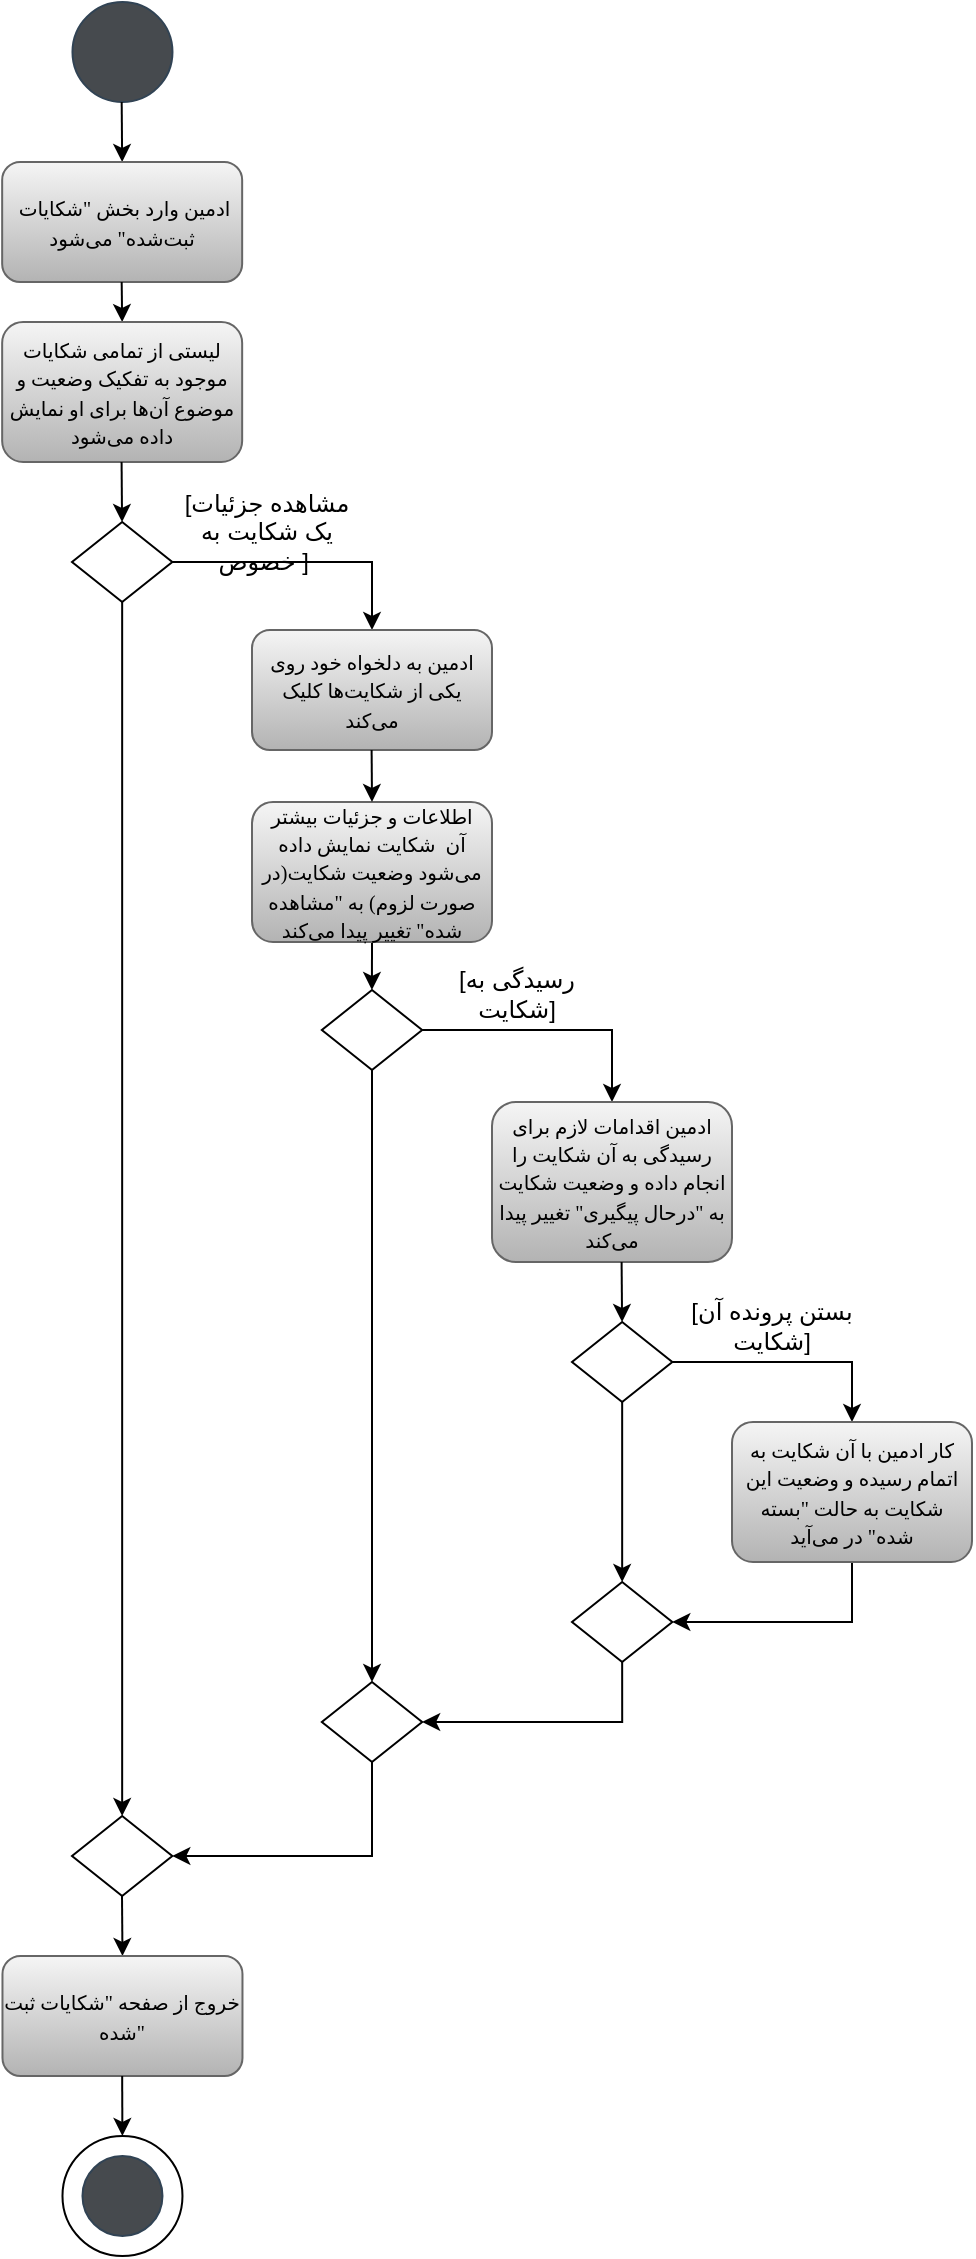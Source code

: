 <mxfile version="26.0.7" pages="5">
  <diagram name="Page-1" id="4kq10S-54tKyrR_ujjfP">
    <mxGraphModel dx="-419" dy="1225" grid="1" gridSize="10" guides="1" tooltips="1" connect="1" arrows="1" fold="1" page="1" pageScale="1" pageWidth="1169" pageHeight="827" math="0" shadow="0">
      <root>
        <mxCell id="0" />
        <mxCell id="1" parent="0" />
        <mxCell id="DBX1dyEiMU7yV_MiqA5P-1" value="" style="ellipse;whiteSpace=wrap;html=1;aspect=fixed;fillColor=light-dark(#464a4e, #7d8c9b);strokeColor=#314354;fontColor=#ffffff;" parent="1" vertex="1">
          <mxGeometry x="1290.24" y="-120" width="50" height="50" as="geometry" />
        </mxCell>
        <mxCell id="DBX1dyEiMU7yV_MiqA5P-2" value="" style="endArrow=classic;html=1;rounded=0;exitX=0.5;exitY=1;exitDx=0;exitDy=0;" parent="1" edge="1">
          <mxGeometry width="50" height="50" relative="1" as="geometry">
            <mxPoint x="1314.84" y="-70" as="sourcePoint" />
            <mxPoint x="1315.08" y="-40" as="targetPoint" />
          </mxGeometry>
        </mxCell>
        <mxCell id="DBX1dyEiMU7yV_MiqA5P-3" value="&lt;font face=&quot;Lucida Console&quot;&gt;&lt;span style=&quot;font-size: 10px;&quot;&gt;&amp;nbsp;ادمین وارد بخش &quot;شکایات ثبت‌شده&quot; می‌شود&lt;/span&gt;&lt;/font&gt;" style="rounded=1;whiteSpace=wrap;html=1;fillColor=#f5f5f5;gradientColor=#b3b3b3;strokeColor=#666666;" parent="1" vertex="1">
          <mxGeometry x="1255.08" y="-40" width="120" height="60" as="geometry" />
        </mxCell>
        <mxCell id="DBX1dyEiMU7yV_MiqA5P-4" value="" style="endArrow=classic;html=1;rounded=0;exitX=0.5;exitY=1;exitDx=0;exitDy=0;entryX=0.5;entryY=0;entryDx=0;entryDy=0;" parent="1" target="DBX1dyEiMU7yV_MiqA5P-5" edge="1">
          <mxGeometry width="50" height="50" relative="1" as="geometry">
            <mxPoint x="1314.84" y="20" as="sourcePoint" />
            <mxPoint x="1315.08" y="50" as="targetPoint" />
          </mxGeometry>
        </mxCell>
        <mxCell id="DBX1dyEiMU7yV_MiqA5P-5" value="&lt;font face=&quot;Lucida Console&quot;&gt;&lt;span style=&quot;font-size: 10px;&quot;&gt;لیستی از تمامی شکایات موجود به تفکیک وضعیت و موضوع آن‌ها برای او نمایش داده می‌شود&lt;/span&gt;&lt;/font&gt;" style="rounded=1;whiteSpace=wrap;html=1;fillColor=#f5f5f5;gradientColor=#b3b3b3;strokeColor=#666666;" parent="1" vertex="1">
          <mxGeometry x="1255.08" y="40" width="120" height="70" as="geometry" />
        </mxCell>
        <mxCell id="DBX1dyEiMU7yV_MiqA5P-6" value="" style="endArrow=classic;html=1;rounded=0;exitX=0.5;exitY=1;exitDx=0;exitDy=0;" parent="1" edge="1">
          <mxGeometry width="50" height="50" relative="1" as="geometry">
            <mxPoint x="1314.79" y="110" as="sourcePoint" />
            <mxPoint x="1315.03" y="140" as="targetPoint" />
          </mxGeometry>
        </mxCell>
        <mxCell id="DBX1dyEiMU7yV_MiqA5P-31" style="edgeStyle=orthogonalEdgeStyle;rounded=0;orthogonalLoop=1;jettySize=auto;html=1;exitX=0.5;exitY=1;exitDx=0;exitDy=0;entryX=0.5;entryY=0;entryDx=0;entryDy=0;" parent="1" source="DBX1dyEiMU7yV_MiqA5P-7" target="DBX1dyEiMU7yV_MiqA5P-30" edge="1">
          <mxGeometry relative="1" as="geometry" />
        </mxCell>
        <mxCell id="DBX1dyEiMU7yV_MiqA5P-7" value="" style="rhombus;whiteSpace=wrap;html=1;" parent="1" vertex="1">
          <mxGeometry x="1290" y="140" width="50.16" height="40" as="geometry" />
        </mxCell>
        <mxCell id="DBX1dyEiMU7yV_MiqA5P-8" style="edgeStyle=orthogonalEdgeStyle;rounded=0;orthogonalLoop=1;jettySize=auto;html=1;exitX=1;exitY=0.5;exitDx=0;exitDy=0;entryX=0.5;entryY=0;entryDx=0;entryDy=0;" parent="1" target="DBX1dyEiMU7yV_MiqA5P-10" edge="1">
          <mxGeometry relative="1" as="geometry">
            <mxPoint x="1435.16" y="200" as="targetPoint" />
            <Array as="points">
              <mxPoint x="1440" y="160" />
            </Array>
            <mxPoint x="1340.16" y="160" as="sourcePoint" />
          </mxGeometry>
        </mxCell>
        <mxCell id="DBX1dyEiMU7yV_MiqA5P-9" value="[مشاهده جزئیات یک شکایت به خصوص ]&amp;nbsp;" style="text;html=1;align=center;verticalAlign=middle;whiteSpace=wrap;rounded=0;" parent="1" vertex="1">
          <mxGeometry x="1340.24" y="130" width="94.92" height="30" as="geometry" />
        </mxCell>
        <mxCell id="DBX1dyEiMU7yV_MiqA5P-10" value="&lt;font style=&quot;font-size: 10px;&quot; face=&quot;Lucida Console&quot;&gt;ادمین به دلخواه خود روی یکی از شکایت‌ها کلیک می‌کند&lt;/font&gt;" style="rounded=1;whiteSpace=wrap;html=1;fillColor=#f5f5f5;gradientColor=#b3b3b3;strokeColor=#666666;labelBorderColor=none;spacingLeft=2;spacingBottom=0;spacingRight=2;" parent="1" vertex="1">
          <mxGeometry x="1380.0" y="194" width="120" height="60" as="geometry" />
        </mxCell>
        <mxCell id="DBX1dyEiMU7yV_MiqA5P-11" value="" style="endArrow=classic;html=1;rounded=0;" parent="1" edge="1">
          <mxGeometry width="50" height="50" relative="1" as="geometry">
            <mxPoint x="1440" y="350" as="sourcePoint" />
            <mxPoint x="1439.96" y="374" as="targetPoint" />
          </mxGeometry>
        </mxCell>
        <mxCell id="DBX1dyEiMU7yV_MiqA5P-12" value="&lt;font style=&quot;font-size: 10px;&quot; face=&quot;Lucida Console&quot;&gt;اطلاعات و جزئیات بیشتر آن&amp;nbsp; شکایت نمایش داده می‌شود وضعیت شکایت(در صورت لزوم) به &quot;مشاهده شده&quot; تغییر پیدا می‌کند&lt;/font&gt;" style="rounded=1;whiteSpace=wrap;html=1;fillColor=#f5f5f5;gradientColor=#b3b3b3;strokeColor=#666666;labelBorderColor=none;spacingLeft=2;spacingBottom=0;spacingRight=2;" parent="1" vertex="1">
          <mxGeometry x="1380" y="280" width="120" height="70" as="geometry" />
        </mxCell>
        <mxCell id="DBX1dyEiMU7yV_MiqA5P-13" value="" style="endArrow=classic;html=1;rounded=0;exitX=0.5;exitY=1;exitDx=0;exitDy=0;" parent="1" edge="1">
          <mxGeometry width="50" height="50" relative="1" as="geometry">
            <mxPoint x="1439.81" y="254" as="sourcePoint" />
            <mxPoint x="1440" y="280" as="targetPoint" />
          </mxGeometry>
        </mxCell>
        <mxCell id="DBX1dyEiMU7yV_MiqA5P-28" style="edgeStyle=orthogonalEdgeStyle;rounded=0;orthogonalLoop=1;jettySize=auto;html=1;exitX=0.5;exitY=1;exitDx=0;exitDy=0;entryX=0.5;entryY=0;entryDx=0;entryDy=0;" parent="1" source="DBX1dyEiMU7yV_MiqA5P-14" target="DBX1dyEiMU7yV_MiqA5P-27" edge="1">
          <mxGeometry relative="1" as="geometry" />
        </mxCell>
        <mxCell id="DBX1dyEiMU7yV_MiqA5P-14" value="" style="rhombus;whiteSpace=wrap;html=1;" parent="1" vertex="1">
          <mxGeometry x="1414.92" y="374" width="50.16" height="40" as="geometry" />
        </mxCell>
        <mxCell id="DBX1dyEiMU7yV_MiqA5P-15" style="edgeStyle=orthogonalEdgeStyle;rounded=0;orthogonalLoop=1;jettySize=auto;html=1;exitX=1;exitY=0.5;exitDx=0;exitDy=0;entryX=0.5;entryY=0;entryDx=0;entryDy=0;" parent="1" source="DBX1dyEiMU7yV_MiqA5P-14" target="DBX1dyEiMU7yV_MiqA5P-17" edge="1">
          <mxGeometry relative="1" as="geometry">
            <mxPoint x="1564.92" y="426" as="targetPoint" />
            <Array as="points">
              <mxPoint x="1560" y="394" />
            </Array>
            <mxPoint x="1465.08" y="392" as="sourcePoint" />
          </mxGeometry>
        </mxCell>
        <mxCell id="DBX1dyEiMU7yV_MiqA5P-16" value="[رسیدگی به شکایت]" style="text;html=1;align=center;verticalAlign=middle;whiteSpace=wrap;rounded=0;" parent="1" vertex="1">
          <mxGeometry x="1465.08" y="362" width="94.92" height="28" as="geometry" />
        </mxCell>
        <mxCell id="DBX1dyEiMU7yV_MiqA5P-17" value="&lt;font style=&quot;font-size: 10px;&quot; face=&quot;Lucida Console&quot;&gt;ادمین اقدامات لازم برای رسیدگی به آن شکایت را انجام داده و وضعیت شکایت به &quot;درحال پیگیری&quot; تغییر پیدا می‌کند&lt;/font&gt;" style="rounded=1;whiteSpace=wrap;html=1;fillColor=#f5f5f5;gradientColor=#b3b3b3;strokeColor=#666666;labelBorderColor=none;spacingLeft=2;spacingBottom=0;spacingRight=2;" parent="1" vertex="1">
          <mxGeometry x="1500" y="430" width="120" height="80" as="geometry" />
        </mxCell>
        <mxCell id="DBX1dyEiMU7yV_MiqA5P-18" value="" style="endArrow=classic;html=1;rounded=0;exitX=0.5;exitY=1;exitDx=0;exitDy=0;" parent="1" edge="1">
          <mxGeometry width="50" height="50" relative="1" as="geometry">
            <mxPoint x="1564.8" y="510" as="sourcePoint" />
            <mxPoint x="1565.04" y="540" as="targetPoint" />
          </mxGeometry>
        </mxCell>
        <mxCell id="DBX1dyEiMU7yV_MiqA5P-23" style="edgeStyle=orthogonalEdgeStyle;rounded=0;orthogonalLoop=1;jettySize=auto;html=1;exitX=1;exitY=0.5;exitDx=0;exitDy=0;entryX=0.5;entryY=0;entryDx=0;entryDy=0;" parent="1" source="DBX1dyEiMU7yV_MiqA5P-19" target="DBX1dyEiMU7yV_MiqA5P-22" edge="1">
          <mxGeometry relative="1" as="geometry" />
        </mxCell>
        <mxCell id="DBX1dyEiMU7yV_MiqA5P-26" style="edgeStyle=orthogonalEdgeStyle;rounded=0;orthogonalLoop=1;jettySize=auto;html=1;exitX=0.5;exitY=1;exitDx=0;exitDy=0;entryX=0.5;entryY=0;entryDx=0;entryDy=0;" parent="1" source="DBX1dyEiMU7yV_MiqA5P-19" target="DBX1dyEiMU7yV_MiqA5P-24" edge="1">
          <mxGeometry relative="1" as="geometry" />
        </mxCell>
        <mxCell id="DBX1dyEiMU7yV_MiqA5P-19" value="" style="rhombus;whiteSpace=wrap;html=1;" parent="1" vertex="1">
          <mxGeometry x="1540" y="540" width="50.16" height="40" as="geometry" />
        </mxCell>
        <mxCell id="DBX1dyEiMU7yV_MiqA5P-21" value="[بستن پرونده آن شکایت]" style="text;html=1;align=center;verticalAlign=middle;whiteSpace=wrap;rounded=0;" parent="1" vertex="1">
          <mxGeometry x="1590.16" y="528" width="99.84" height="28" as="geometry" />
        </mxCell>
        <mxCell id="DBX1dyEiMU7yV_MiqA5P-25" style="edgeStyle=orthogonalEdgeStyle;rounded=0;orthogonalLoop=1;jettySize=auto;html=1;exitX=0.5;exitY=1;exitDx=0;exitDy=0;entryX=1;entryY=0.5;entryDx=0;entryDy=0;" parent="1" source="DBX1dyEiMU7yV_MiqA5P-22" target="DBX1dyEiMU7yV_MiqA5P-24" edge="1">
          <mxGeometry relative="1" as="geometry" />
        </mxCell>
        <mxCell id="DBX1dyEiMU7yV_MiqA5P-22" value="&lt;font style=&quot;font-size: 10px;&quot; face=&quot;Lucida Console&quot;&gt;کار ادمین با آن شکایت به اتمام رسیده و وضعیت این شکایت به حالت &quot;بسته شده&quot; در می‌آید&lt;/font&gt;" style="rounded=1;whiteSpace=wrap;html=1;fillColor=#f5f5f5;gradientColor=#b3b3b3;strokeColor=#666666;labelBorderColor=none;spacingLeft=2;spacingBottom=0;spacingRight=2;" parent="1" vertex="1">
          <mxGeometry x="1620" y="590" width="120" height="70" as="geometry" />
        </mxCell>
        <mxCell id="DBX1dyEiMU7yV_MiqA5P-29" style="edgeStyle=orthogonalEdgeStyle;rounded=0;orthogonalLoop=1;jettySize=auto;html=1;exitX=0.5;exitY=1;exitDx=0;exitDy=0;entryX=1;entryY=0.5;entryDx=0;entryDy=0;" parent="1" source="DBX1dyEiMU7yV_MiqA5P-24" target="DBX1dyEiMU7yV_MiqA5P-27" edge="1">
          <mxGeometry relative="1" as="geometry" />
        </mxCell>
        <mxCell id="DBX1dyEiMU7yV_MiqA5P-24" value="" style="rhombus;whiteSpace=wrap;html=1;" parent="1" vertex="1">
          <mxGeometry x="1540" y="670" width="50.16" height="40" as="geometry" />
        </mxCell>
        <mxCell id="DBX1dyEiMU7yV_MiqA5P-32" style="edgeStyle=orthogonalEdgeStyle;rounded=0;orthogonalLoop=1;jettySize=auto;html=1;exitX=0.5;exitY=1;exitDx=0;exitDy=0;entryX=1;entryY=0.5;entryDx=0;entryDy=0;" parent="1" source="DBX1dyEiMU7yV_MiqA5P-27" target="DBX1dyEiMU7yV_MiqA5P-30" edge="1">
          <mxGeometry relative="1" as="geometry" />
        </mxCell>
        <mxCell id="DBX1dyEiMU7yV_MiqA5P-27" value="" style="rhombus;whiteSpace=wrap;html=1;" parent="1" vertex="1">
          <mxGeometry x="1414.92" y="720" width="50.16" height="40" as="geometry" />
        </mxCell>
        <mxCell id="DBX1dyEiMU7yV_MiqA5P-30" value="" style="rhombus;whiteSpace=wrap;html=1;" parent="1" vertex="1">
          <mxGeometry x="1290" y="787" width="50.16" height="40" as="geometry" />
        </mxCell>
        <mxCell id="DBX1dyEiMU7yV_MiqA5P-33" value="" style="endArrow=classic;html=1;rounded=0;exitX=0.5;exitY=1;exitDx=0;exitDy=0;" parent="1" edge="1">
          <mxGeometry width="50" height="50" relative="1" as="geometry">
            <mxPoint x="1315" y="827" as="sourcePoint" />
            <mxPoint x="1315.24" y="857" as="targetPoint" />
          </mxGeometry>
        </mxCell>
        <mxCell id="DBX1dyEiMU7yV_MiqA5P-34" value="&lt;font face=&quot;Lucida Console&quot;&gt;&lt;span style=&quot;font-size: 10px;&quot;&gt;خروج از صفحه &quot;شکایات ثبت شده&quot;&lt;/span&gt;&lt;/font&gt;" style="rounded=1;whiteSpace=wrap;html=1;fillColor=#f5f5f5;gradientColor=#b3b3b3;strokeColor=#666666;" parent="1" vertex="1">
          <mxGeometry x="1255.24" y="857" width="120" height="60" as="geometry" />
        </mxCell>
        <mxCell id="DBX1dyEiMU7yV_MiqA5P-35" value="" style="endArrow=classic;html=1;rounded=0;exitX=0.5;exitY=1;exitDx=0;exitDy=0;entryX=0.5;entryY=0;entryDx=0;entryDy=0;" parent="1" edge="1">
          <mxGeometry width="50" height="50" relative="1" as="geometry">
            <mxPoint x="1315.08" y="917" as="sourcePoint" />
            <mxPoint x="1315.2" y="947" as="targetPoint" />
          </mxGeometry>
        </mxCell>
        <mxCell id="DBX1dyEiMU7yV_MiqA5P-36" value="" style="ellipse;whiteSpace=wrap;html=1;aspect=fixed;" parent="1" vertex="1">
          <mxGeometry x="1285.24" y="947" width="60" height="60" as="geometry" />
        </mxCell>
        <mxCell id="DBX1dyEiMU7yV_MiqA5P-37" value="" style="ellipse;whiteSpace=wrap;html=1;aspect=fixed;fillColor=#464A4E;fontColor=#ffffff;strokeColor=#314354;" parent="1" vertex="1">
          <mxGeometry x="1295.24" y="957" width="40" height="40" as="geometry" />
        </mxCell>
      </root>
    </mxGraphModel>
  </diagram>
  <diagram id="ZaO1LP4CxecZaP9ZOG5w" name="Page-2">
    <mxGraphModel dx="-469" dy="1198" grid="1" gridSize="10" guides="1" tooltips="1" connect="1" arrows="1" fold="1" page="1" pageScale="1" pageWidth="1169" pageHeight="827" math="0" shadow="0">
      <root>
        <mxCell id="0" />
        <mxCell id="1" parent="0" />
        <mxCell id="cTWUzhUrIuodc1TbhlUx-1" value="" style="ellipse;whiteSpace=wrap;html=1;aspect=fixed;fillColor=light-dark(#464a4e, #7d8c9b);strokeColor=#314354;fontColor=#ffffff;" vertex="1" parent="1">
          <mxGeometry x="1290.24" y="-120" width="50" height="50" as="geometry" />
        </mxCell>
        <mxCell id="cTWUzhUrIuodc1TbhlUx-2" value="" style="endArrow=classic;html=1;rounded=0;exitX=0.5;exitY=1;exitDx=0;exitDy=0;" edge="1" parent="1">
          <mxGeometry width="50" height="50" relative="1" as="geometry">
            <mxPoint x="1314.84" y="-70" as="sourcePoint" />
            <mxPoint x="1315.08" y="-40" as="targetPoint" />
          </mxGeometry>
        </mxCell>
        <mxCell id="cTWUzhUrIuodc1TbhlUx-5" style="edgeStyle=orthogonalEdgeStyle;rounded=0;orthogonalLoop=1;jettySize=auto;html=1;exitX=0.5;exitY=1;exitDx=0;exitDy=0;entryX=0.5;entryY=0;entryDx=0;entryDy=0;" edge="1" parent="1" source="cTWUzhUrIuodc1TbhlUx-3" target="cTWUzhUrIuodc1TbhlUx-4">
          <mxGeometry relative="1" as="geometry" />
        </mxCell>
        <mxCell id="cTWUzhUrIuodc1TbhlUx-3" value="&lt;font face=&quot;Lucida Console&quot;&gt;&lt;span style=&quot;font-size: 10px;&quot;&gt;&amp;nbsp;ادمین وارد بخش &quot;مدیریت سوالات متداول&quot; می‌شود&lt;/span&gt;&lt;/font&gt;" style="rounded=1;whiteSpace=wrap;html=1;fillColor=#f5f5f5;gradientColor=#b3b3b3;strokeColor=#666666;" vertex="1" parent="1">
          <mxGeometry x="1255.08" y="-40" width="120" height="60" as="geometry" />
        </mxCell>
        <mxCell id="cTWUzhUrIuodc1TbhlUx-4" value="&lt;font face=&quot;Lucida Console&quot;&gt;&lt;span style=&quot;font-size: 10px;&quot;&gt;لیستی از تمامی سوالات موجود به تفکیک وضعیت(متداول یا غیرمتداول) برای او نمایش داده می‌شود&lt;/span&gt;&lt;/font&gt;" style="rounded=1;whiteSpace=wrap;html=1;fillColor=#f5f5f5;gradientColor=#b3b3b3;strokeColor=#666666;" vertex="1" parent="1">
          <mxGeometry x="1255.24" y="50" width="120" height="70" as="geometry" />
        </mxCell>
        <mxCell id="cTWUzhUrIuodc1TbhlUx-6" style="edgeStyle=orthogonalEdgeStyle;rounded=0;orthogonalLoop=1;jettySize=auto;html=1;exitX=0.5;exitY=1;exitDx=0;exitDy=0;entryX=0.5;entryY=0;entryDx=0;entryDy=0;" edge="1" parent="1">
          <mxGeometry relative="1" as="geometry">
            <mxPoint x="1314.99" y="120" as="sourcePoint" />
            <mxPoint x="1314.99" y="150" as="targetPoint" />
          </mxGeometry>
        </mxCell>
        <mxCell id="YS1i6s16lzsUjs9qEtMZ-8" style="edgeStyle=orthogonalEdgeStyle;rounded=0;orthogonalLoop=1;jettySize=auto;html=1;exitX=0.5;exitY=1;exitDx=0;exitDy=0;entryX=0.5;entryY=0;entryDx=0;entryDy=0;" edge="1" parent="1" source="8Yg1qRL7vg_g_MgKDNFD-1" target="YS1i6s16lzsUjs9qEtMZ-7">
          <mxGeometry relative="1" as="geometry" />
        </mxCell>
        <mxCell id="8Yg1qRL7vg_g_MgKDNFD-1" value="" style="rhombus;whiteSpace=wrap;html=1;" vertex="1" parent="1">
          <mxGeometry x="1290" y="150" width="50.16" height="40" as="geometry" />
        </mxCell>
        <mxCell id="YLngpO1rSB9ac_GAESFd-1" value="&lt;font style=&quot;font-size: 10px;&quot; face=&quot;Lucida Console&quot;&gt;لیستی از تمامی سوال‌هایی که جزو سوالات متداول نیستند، نمایش داده می‌شود&lt;/font&gt;" style="rounded=1;whiteSpace=wrap;html=1;fillColor=#f5f5f5;gradientColor=#b3b3b3;strokeColor=#666666;labelBorderColor=none;spacingLeft=2;spacingBottom=0;spacingRight=2;" vertex="1" parent="1">
          <mxGeometry x="1375.08" y="200" width="120" height="60" as="geometry" />
        </mxCell>
        <mxCell id="No2xrOZs5HhTi1-fiWNf-1" value="[اضافه کردن]" style="text;html=1;align=center;verticalAlign=middle;whiteSpace=wrap;rounded=0;" vertex="1" parent="1">
          <mxGeometry x="1340.24" y="140" width="94.92" height="28" as="geometry" />
        </mxCell>
        <mxCell id="YS1i6s16lzsUjs9qEtMZ-1" style="edgeStyle=orthogonalEdgeStyle;rounded=0;orthogonalLoop=1;jettySize=auto;html=1;exitX=1;exitY=0.5;exitDx=0;exitDy=0;" edge="1" parent="1">
          <mxGeometry relative="1" as="geometry">
            <mxPoint x="1430" y="200" as="targetPoint" />
            <Array as="points">
              <mxPoint x="1430" y="170" />
            </Array>
            <mxPoint x="1340.16" y="170" as="sourcePoint" />
          </mxGeometry>
        </mxCell>
        <mxCell id="YS1i6s16lzsUjs9qEtMZ-2" style="edgeStyle=orthogonalEdgeStyle;rounded=0;orthogonalLoop=1;jettySize=auto;html=1;exitX=0.5;exitY=1;exitDx=0;exitDy=0;entryX=0.5;entryY=0;entryDx=0;entryDy=0;" edge="1" parent="1" target="YS1i6s16lzsUjs9qEtMZ-3">
          <mxGeometry relative="1" as="geometry">
            <mxPoint x="1434.87" y="260" as="sourcePoint" />
            <mxPoint x="1434.87" y="290" as="targetPoint" />
          </mxGeometry>
        </mxCell>
        <mxCell id="YS1i6s16lzsUjs9qEtMZ-3" value="&lt;font style=&quot;font-size: 10px;&quot; face=&quot;Lucida Console&quot;&gt;ادمین یکی از این سوالات را انتخاب کرده، پاسخ آن را می‌دهد و روی گزینه اضافه کردن به مجموعه، کلیک می‌کند&lt;/font&gt;" style="rounded=1;whiteSpace=wrap;html=1;fillColor=#f5f5f5;gradientColor=#b3b3b3;strokeColor=#666666;labelBorderColor=none;spacingLeft=2;spacingBottom=0;spacingRight=2;" vertex="1" parent="1">
          <mxGeometry x="1375.08" y="280" width="120" height="70" as="geometry" />
        </mxCell>
        <mxCell id="YS1i6s16lzsUjs9qEtMZ-4" style="edgeStyle=orthogonalEdgeStyle;rounded=0;orthogonalLoop=1;jettySize=auto;html=1;exitX=0.5;exitY=1;exitDx=0;exitDy=0;entryX=0.5;entryY=0;entryDx=0;entryDy=0;" edge="1" parent="1">
          <mxGeometry relative="1" as="geometry">
            <mxPoint x="1434.87" y="350" as="sourcePoint" />
            <mxPoint x="1434.87" y="380" as="targetPoint" />
          </mxGeometry>
        </mxCell>
        <mxCell id="YS1i6s16lzsUjs9qEtMZ-5" value="&lt;font style=&quot;font-size: 10px;&quot; face=&quot;Lucida Console&quot;&gt;آن سوال به همراه پاسخش به مجموعه سوالات متداول اضافه می‌شود و یک پیغام تایید برای ادمین نمایش داده می‌شود&lt;/font&gt;" style="rounded=1;whiteSpace=wrap;html=1;fillColor=#f5f5f5;gradientColor=#b3b3b3;strokeColor=#666666;labelBorderColor=none;spacingLeft=2;spacingBottom=0;spacingRight=2;" vertex="1" parent="1">
          <mxGeometry x="1375.24" y="380" width="120" height="60" as="geometry" />
        </mxCell>
        <mxCell id="YS1i6s16lzsUjs9qEtMZ-6" style="edgeStyle=orthogonalEdgeStyle;rounded=0;orthogonalLoop=1;jettySize=auto;html=1;exitX=0.5;exitY=1;exitDx=0;exitDy=0;entryX=1;entryY=0.5;entryDx=0;entryDy=0;" edge="1" parent="1" target="YS1i6s16lzsUjs9qEtMZ-7">
          <mxGeometry relative="1" as="geometry">
            <mxPoint x="1435.03" y="440" as="sourcePoint" />
            <mxPoint x="1435.03" y="470" as="targetPoint" />
            <Array as="points">
              <mxPoint x="1435" y="470" />
            </Array>
          </mxGeometry>
        </mxCell>
        <mxCell id="YS1i6s16lzsUjs9qEtMZ-7" value="" style="rhombus;whiteSpace=wrap;html=1;" vertex="1" parent="1">
          <mxGeometry x="1290" y="450" width="50.16" height="40" as="geometry" />
        </mxCell>
        <mxCell id="YS1i6s16lzsUjs9qEtMZ-9" style="edgeStyle=orthogonalEdgeStyle;rounded=0;orthogonalLoop=1;jettySize=auto;html=1;exitX=0.5;exitY=1;exitDx=0;exitDy=0;entryX=0.5;entryY=0;entryDx=0;entryDy=0;" edge="1" parent="1">
          <mxGeometry relative="1" as="geometry">
            <mxPoint x="1314.95" y="490" as="sourcePoint" />
            <mxPoint x="1314.95" y="520" as="targetPoint" />
          </mxGeometry>
        </mxCell>
        <mxCell id="YS1i6s16lzsUjs9qEtMZ-30" style="edgeStyle=orthogonalEdgeStyle;rounded=0;orthogonalLoop=1;jettySize=auto;html=1;exitX=0.5;exitY=1;exitDx=0;exitDy=0;entryX=0;entryY=0.5;entryDx=0;entryDy=0;" edge="1" parent="1" source="YS1i6s16lzsUjs9qEtMZ-10" target="YS1i6s16lzsUjs9qEtMZ-28">
          <mxGeometry relative="1" as="geometry">
            <Array as="points">
              <mxPoint x="1315" y="785" />
              <mxPoint x="1250" y="785" />
              <mxPoint x="1250" y="1030" />
            </Array>
          </mxGeometry>
        </mxCell>
        <mxCell id="YS1i6s16lzsUjs9qEtMZ-10" value="" style="rhombus;whiteSpace=wrap;html=1;" vertex="1" parent="1">
          <mxGeometry x="1290.24" y="520" width="50.16" height="40" as="geometry" />
        </mxCell>
        <mxCell id="YS1i6s16lzsUjs9qEtMZ-11" value="[حذف یا ویرایش]" style="text;html=1;align=center;verticalAlign=middle;whiteSpace=wrap;rounded=0;" vertex="1" parent="1">
          <mxGeometry x="1340.08" y="510" width="94.92" height="28" as="geometry" />
        </mxCell>
        <mxCell id="YS1i6s16lzsUjs9qEtMZ-12" style="edgeStyle=orthogonalEdgeStyle;rounded=0;orthogonalLoop=1;jettySize=auto;html=1;exitX=1;exitY=0.5;exitDx=0;exitDy=0;" edge="1" parent="1">
          <mxGeometry relative="1" as="geometry">
            <mxPoint x="1429.84" y="570" as="targetPoint" />
            <Array as="points">
              <mxPoint x="1429.84" y="540" />
            </Array>
            <mxPoint x="1340" y="540" as="sourcePoint" />
          </mxGeometry>
        </mxCell>
        <mxCell id="YS1i6s16lzsUjs9qEtMZ-13" value="&lt;font style=&quot;font-size: 10px;&quot; face=&quot;Lucida Console&quot;&gt;لیست مجموعه سوالات متداول نمایش داده می‌شود&lt;/font&gt;" style="rounded=1;whiteSpace=wrap;html=1;fillColor=#f5f5f5;gradientColor=#b3b3b3;strokeColor=#666666;labelBorderColor=none;spacingLeft=2;spacingBottom=0;spacingRight=2;" vertex="1" parent="1">
          <mxGeometry x="1374.92" y="570" width="120" height="60" as="geometry" />
        </mxCell>
        <mxCell id="YS1i6s16lzsUjs9qEtMZ-14" style="edgeStyle=orthogonalEdgeStyle;rounded=0;orthogonalLoop=1;jettySize=auto;html=1;exitX=0.5;exitY=1;exitDx=0;exitDy=0;" edge="1" parent="1">
          <mxGeometry relative="1" as="geometry">
            <mxPoint x="1434.71" y="630" as="sourcePoint" />
            <mxPoint x="1435.094" y="750.0" as="targetPoint" />
          </mxGeometry>
        </mxCell>
        <mxCell id="YS1i6s16lzsUjs9qEtMZ-15" value="&lt;font style=&quot;font-size: 10px;&quot; face=&quot;Lucida Console&quot;&gt;ادمین یکی از این سوال و پاسخ‌ها را انتخاب می‌کند&lt;/font&gt;" style="rounded=1;whiteSpace=wrap;html=1;fillColor=#f5f5f5;gradientColor=#b3b3b3;strokeColor=#666666;labelBorderColor=none;spacingLeft=2;spacingBottom=0;spacingRight=2;" vertex="1" parent="1">
          <mxGeometry x="1374.92" y="660" width="120" height="60" as="geometry" />
        </mxCell>
        <mxCell id="YS1i6s16lzsUjs9qEtMZ-16" style="edgeStyle=orthogonalEdgeStyle;rounded=0;orthogonalLoop=1;jettySize=auto;html=1;exitX=0.5;exitY=1;exitDx=0;exitDy=0;entryX=0.5;entryY=0;entryDx=0;entryDy=0;" edge="1" parent="1">
          <mxGeometry relative="1" as="geometry">
            <mxPoint x="1434.71" y="720" as="sourcePoint" />
            <mxPoint x="1434.71" y="750" as="targetPoint" />
          </mxGeometry>
        </mxCell>
        <mxCell id="YS1i6s16lzsUjs9qEtMZ-18" value="" style="rhombus;whiteSpace=wrap;html=1;" vertex="1" parent="1">
          <mxGeometry x="1410.16" y="750" width="50.16" height="40" as="geometry" />
        </mxCell>
        <mxCell id="YS1i6s16lzsUjs9qEtMZ-19" style="edgeStyle=orthogonalEdgeStyle;rounded=0;orthogonalLoop=1;jettySize=auto;html=1;exitX=0;exitY=0.5;exitDx=0;exitDy=0;" edge="1" parent="1">
          <mxGeometry relative="1" as="geometry">
            <mxPoint x="1330" y="810" as="targetPoint" />
            <mxPoint x="1409.91" y="770" as="sourcePoint" />
            <Array as="points">
              <mxPoint x="1330" y="770" />
            </Array>
          </mxGeometry>
        </mxCell>
        <mxCell id="YS1i6s16lzsUjs9qEtMZ-20" style="edgeStyle=orthogonalEdgeStyle;rounded=0;orthogonalLoop=1;jettySize=auto;html=1;exitX=1;exitY=0.5;exitDx=0;exitDy=0;" edge="1" parent="1">
          <mxGeometry relative="1" as="geometry">
            <mxPoint x="1540" y="810" as="targetPoint" />
            <Array as="points">
              <mxPoint x="1540" y="770" />
              <mxPoint x="1540" y="810" />
            </Array>
            <mxPoint x="1459.91" y="770" as="sourcePoint" />
          </mxGeometry>
        </mxCell>
        <mxCell id="YS1i6s16lzsUjs9qEtMZ-21" value="[ویرایش]" style="text;html=1;align=center;verticalAlign=middle;whiteSpace=wrap;rounded=0;" vertex="1" parent="1">
          <mxGeometry x="1334.91" y="740" width="60" height="30" as="geometry" />
        </mxCell>
        <mxCell id="YS1i6s16lzsUjs9qEtMZ-22" value="[حذف]" style="text;html=1;align=center;verticalAlign=middle;whiteSpace=wrap;rounded=0;" vertex="1" parent="1">
          <mxGeometry x="1474.91" y="740" width="60" height="30" as="geometry" />
        </mxCell>
        <mxCell id="YS1i6s16lzsUjs9qEtMZ-26" style="edgeStyle=orthogonalEdgeStyle;rounded=0;orthogonalLoop=1;jettySize=auto;html=1;exitX=0.5;exitY=1;exitDx=0;exitDy=0;entryX=1;entryY=0.5;entryDx=0;entryDy=0;" edge="1" parent="1" source="YS1i6s16lzsUjs9qEtMZ-23" target="YS1i6s16lzsUjs9qEtMZ-25">
          <mxGeometry relative="1" as="geometry" />
        </mxCell>
        <mxCell id="YS1i6s16lzsUjs9qEtMZ-23" value="&lt;font style=&quot;font-size: 10px;&quot; face=&quot;Lucida Console&quot;&gt;ادمین گزینه &quot;حذف سوال و پاسخ از لیست&quot; را انتخاب کرده و آن سوال به همراه پاسخش از لیست سوالات متداول به طور کامل پاک می‌شود&lt;/font&gt;" style="rounded=1;whiteSpace=wrap;html=1;fillColor=#f5f5f5;gradientColor=#b3b3b3;strokeColor=#666666;labelBorderColor=none;spacingLeft=2;spacingBottom=0;spacingRight=2;" vertex="1" parent="1">
          <mxGeometry x="1480" y="810" width="120" height="90" as="geometry" />
        </mxCell>
        <mxCell id="YS1i6s16lzsUjs9qEtMZ-27" style="edgeStyle=orthogonalEdgeStyle;rounded=0;orthogonalLoop=1;jettySize=auto;html=1;exitX=0.5;exitY=1;exitDx=0;exitDy=0;entryX=0;entryY=0.5;entryDx=0;entryDy=0;" edge="1" parent="1" source="YS1i6s16lzsUjs9qEtMZ-24" target="YS1i6s16lzsUjs9qEtMZ-25">
          <mxGeometry relative="1" as="geometry" />
        </mxCell>
        <mxCell id="YS1i6s16lzsUjs9qEtMZ-24" value="&lt;font style=&quot;font-size: 10px;&quot; face=&quot;Lucida Console&quot;&gt;ادمین گزینه &quot;ویرایش سوال&quot; را انتخاب کرده، تغییرات مورد نظرش را می‌دهد و سپس روی گزینه &quot;اعمال تغییر&quot; کلیک می‌کند&lt;/font&gt;" style="rounded=1;whiteSpace=wrap;html=1;fillColor=#f5f5f5;gradientColor=#b3b3b3;strokeColor=#666666;labelBorderColor=none;spacingLeft=2;spacingBottom=0;spacingRight=2;" vertex="1" parent="1">
          <mxGeometry x="1274.91" y="810" width="120" height="80" as="geometry" />
        </mxCell>
        <mxCell id="YS1i6s16lzsUjs9qEtMZ-29" style="edgeStyle=orthogonalEdgeStyle;rounded=0;orthogonalLoop=1;jettySize=auto;html=1;exitX=0.5;exitY=1;exitDx=0;exitDy=0;entryX=1;entryY=0.5;entryDx=0;entryDy=0;" edge="1" parent="1" source="YS1i6s16lzsUjs9qEtMZ-25" target="YS1i6s16lzsUjs9qEtMZ-28">
          <mxGeometry relative="1" as="geometry" />
        </mxCell>
        <mxCell id="YS1i6s16lzsUjs9qEtMZ-25" value="" style="rhombus;whiteSpace=wrap;html=1;" vertex="1" parent="1">
          <mxGeometry x="1409.84" y="920" width="50.16" height="40" as="geometry" />
        </mxCell>
        <mxCell id="YS1i6s16lzsUjs9qEtMZ-28" value="" style="rhombus;whiteSpace=wrap;html=1;" vertex="1" parent="1">
          <mxGeometry x="1290.24" y="1010" width="50.16" height="40" as="geometry" />
        </mxCell>
        <mxCell id="76TS5kqgORAG1flj0X7W-1" value="" style="endArrow=classic;html=1;rounded=0;exitX=0.5;exitY=1;exitDx=0;exitDy=0;" edge="1" parent="1">
          <mxGeometry width="50" height="50" relative="1" as="geometry">
            <mxPoint x="1315" y="1050" as="sourcePoint" />
            <mxPoint x="1315.24" y="1080" as="targetPoint" />
          </mxGeometry>
        </mxCell>
        <mxCell id="76TS5kqgORAG1flj0X7W-2" value="&lt;font face=&quot;Lucida Console&quot;&gt;&lt;span style=&quot;font-size: 10px;&quot;&gt;خروج از صفحه &quot;مدیریت سوالات متداول&quot;&lt;font style=&quot;color: rgb(179, 179, 179);&quot;&gt;س&lt;/font&gt;&lt;/span&gt;&lt;/font&gt;" style="rounded=1;whiteSpace=wrap;html=1;fillColor=#f5f5f5;gradientColor=#b3b3b3;strokeColor=#666666;" vertex="1" parent="1">
          <mxGeometry x="1255.24" y="1080" width="120" height="60" as="geometry" />
        </mxCell>
        <mxCell id="76TS5kqgORAG1flj0X7W-3" value="" style="endArrow=classic;html=1;rounded=0;exitX=0.5;exitY=1;exitDx=0;exitDy=0;entryX=0.5;entryY=0;entryDx=0;entryDy=0;" edge="1" parent="1">
          <mxGeometry width="50" height="50" relative="1" as="geometry">
            <mxPoint x="1315.08" y="1140" as="sourcePoint" />
            <mxPoint x="1315.2" y="1170" as="targetPoint" />
          </mxGeometry>
        </mxCell>
        <mxCell id="76TS5kqgORAG1flj0X7W-4" value="" style="ellipse;whiteSpace=wrap;html=1;aspect=fixed;" vertex="1" parent="1">
          <mxGeometry x="1285.24" y="1170" width="60" height="60" as="geometry" />
        </mxCell>
        <mxCell id="76TS5kqgORAG1flj0X7W-5" value="" style="ellipse;whiteSpace=wrap;html=1;aspect=fixed;fillColor=#464A4E;fontColor=#ffffff;strokeColor=#314354;" vertex="1" parent="1">
          <mxGeometry x="1295.24" y="1180" width="40" height="40" as="geometry" />
        </mxCell>
      </root>
    </mxGraphModel>
  </diagram>
  <diagram id="0VMnLxbs5jkXwxWwh7Wb" name="Page-3">
    <mxGraphModel dx="618" dy="1155" grid="1" gridSize="10" guides="1" tooltips="1" connect="1" arrows="1" fold="1" page="1" pageScale="1" pageWidth="1169" pageHeight="827" math="0" shadow="0">
      <root>
        <mxCell id="0" />
        <mxCell id="1" parent="0" />
        <mxCell id="LdSXf5Mj6r18JsxgLnsU-1" value="" style="ellipse;whiteSpace=wrap;html=1;aspect=fixed;fillColor=light-dark(#464a4e, #7d8c9b);strokeColor=#314354;fontColor=#ffffff;" vertex="1" parent="1">
          <mxGeometry x="1290.24" y="-120" width="50" height="50" as="geometry" />
        </mxCell>
        <mxCell id="LdSXf5Mj6r18JsxgLnsU-2" value="" style="endArrow=classic;html=1;rounded=0;exitX=0.5;exitY=1;exitDx=0;exitDy=0;" edge="1" parent="1">
          <mxGeometry width="50" height="50" relative="1" as="geometry">
            <mxPoint x="1314.84" y="-70" as="sourcePoint" />
            <mxPoint x="1315.08" y="-40" as="targetPoint" />
          </mxGeometry>
        </mxCell>
        <mxCell id="LdSXf5Mj6r18JsxgLnsU-3" value="&lt;font face=&quot;Lucida Console&quot;&gt;&lt;span style=&quot;font-size: 10px;&quot;&gt;&amp;nbsp;ادمین وارد بخش &quot;مدیریت عریضه‌نویسان&quot; می‌شود&lt;/span&gt;&lt;/font&gt;" style="rounded=1;whiteSpace=wrap;html=1;fillColor=#f5f5f5;gradientColor=#b3b3b3;strokeColor=#666666;" vertex="1" parent="1">
          <mxGeometry x="1255.08" y="-40" width="120" height="50" as="geometry" />
        </mxCell>
        <mxCell id="7tXbrJCVKHUHoISTUDVv-1" style="edgeStyle=orthogonalEdgeStyle;rounded=0;orthogonalLoop=1;jettySize=auto;html=1;exitX=0.5;exitY=1;exitDx=0;exitDy=0;entryX=0.5;entryY=0;entryDx=0;entryDy=0;" edge="1" parent="1">
          <mxGeometry relative="1" as="geometry">
            <mxPoint x="1312.5" y="10" as="sourcePoint" />
            <mxPoint x="1312.5" y="40" as="targetPoint" />
          </mxGeometry>
        </mxCell>
        <mxCell id="7tXbrJCVKHUHoISTUDVv-2" value="" style="rhombus;whiteSpace=wrap;html=1;" vertex="1" parent="1">
          <mxGeometry x="1287.95" y="40" width="50.16" height="40" as="geometry" />
        </mxCell>
        <mxCell id="7tXbrJCVKHUHoISTUDVv-3" style="edgeStyle=orthogonalEdgeStyle;rounded=0;orthogonalLoop=1;jettySize=auto;html=1;exitX=0;exitY=0.5;exitDx=0;exitDy=0;entryX=0.479;entryY=-0.012;entryDx=0;entryDy=0;entryPerimeter=0;" edge="1" parent="1" target="7tXbrJCVKHUHoISTUDVv-8">
          <mxGeometry relative="1" as="geometry">
            <mxPoint x="1207.79" y="100" as="targetPoint" />
            <mxPoint x="1287.7" y="60" as="sourcePoint" />
            <Array as="points">
              <mxPoint x="1210" y="60" />
              <mxPoint x="1210" y="100" />
              <mxPoint x="1210" y="100" />
            </Array>
          </mxGeometry>
        </mxCell>
        <mxCell id="7tXbrJCVKHUHoISTUDVv-4" style="edgeStyle=orthogonalEdgeStyle;rounded=0;orthogonalLoop=1;jettySize=auto;html=1;exitX=1;exitY=0.5;exitDx=0;exitDy=0;" edge="1" parent="1">
          <mxGeometry relative="1" as="geometry">
            <mxPoint x="1417.79" y="100" as="targetPoint" />
            <Array as="points">
              <mxPoint x="1417.79" y="60" />
              <mxPoint x="1417.79" y="100" />
            </Array>
            <mxPoint x="1337.7" y="60" as="sourcePoint" />
          </mxGeometry>
        </mxCell>
        <mxCell id="7tXbrJCVKHUHoISTUDVv-5" value="[اضافه]" style="text;html=1;align=center;verticalAlign=middle;whiteSpace=wrap;rounded=0;" vertex="1" parent="1">
          <mxGeometry x="1212.7" y="30" width="60" height="30" as="geometry" />
        </mxCell>
        <mxCell id="7tXbrJCVKHUHoISTUDVv-6" value="[حذف]" style="text;html=1;align=center;verticalAlign=middle;whiteSpace=wrap;rounded=0;" vertex="1" parent="1">
          <mxGeometry x="1352.7" y="30" width="60" height="30" as="geometry" />
        </mxCell>
        <mxCell id="7tXbrJCVKHUHoISTUDVv-7" value="&lt;font face=&quot;Lucida Console&quot;&gt;&lt;span style=&quot;font-size: 10px;&quot;&gt;لیستی از تمامی عریضه‌نویسان حاضر در سامانه برای ادمین نمایش داده می‌شود&lt;/span&gt;&lt;/font&gt;" style="rounded=1;whiteSpace=wrap;html=1;fillColor=#f5f5f5;gradientColor=#b3b3b3;strokeColor=#666666;labelBorderColor=none;spacingLeft=2;spacingBottom=0;spacingRight=2;" vertex="1" parent="1">
          <mxGeometry x="1357.79" y="100" width="120" height="60" as="geometry" />
        </mxCell>
        <mxCell id="7tXbrJCVKHUHoISTUDVv-8" value="&lt;font style=&quot;font-size: 10px;&quot; face=&quot;Lucida Console&quot;&gt;ادمین گزینه &quot;اضافه کردن عریضه‌نویس جدید&quot; را کلیک می‌کند&lt;/font&gt;" style="rounded=1;whiteSpace=wrap;html=1;fillColor=#f5f5f5;gradientColor=#b3b3b3;strokeColor=#666666;labelBorderColor=none;spacingLeft=2;spacingBottom=0;spacingRight=2;" vertex="1" parent="1">
          <mxGeometry x="1152.7" y="100" width="120" height="80" as="geometry" />
        </mxCell>
        <mxCell id="7tXbrJCVKHUHoISTUDVv-9" style="edgeStyle=orthogonalEdgeStyle;rounded=0;orthogonalLoop=1;jettySize=auto;html=1;exitX=0.5;exitY=1;exitDx=0;exitDy=0;entryX=0.5;entryY=0;entryDx=0;entryDy=0;" edge="1" parent="1">
          <mxGeometry relative="1" as="geometry">
            <mxPoint x="1417.69" y="160" as="sourcePoint" />
            <mxPoint x="1417.69" y="190" as="targetPoint" />
          </mxGeometry>
        </mxCell>
        <mxCell id="7tXbrJCVKHUHoISTUDVv-10" value="&lt;font face=&quot;Lucida Console&quot;&gt;&lt;span style=&quot;font-size: 10px;&quot;&gt;ادمین یکی از این عریضه نویسان را انتخاب کرده و روی آن کلیک می‌کند&lt;/span&gt;&lt;/font&gt;" style="rounded=1;whiteSpace=wrap;html=1;fillColor=#f5f5f5;gradientColor=#b3b3b3;strokeColor=#666666;labelBorderColor=none;spacingLeft=2;spacingBottom=0;spacingRight=2;" vertex="1" parent="1">
          <mxGeometry x="1357.79" y="190" width="120" height="60" as="geometry" />
        </mxCell>
        <mxCell id="7tXbrJCVKHUHoISTUDVv-11" style="edgeStyle=orthogonalEdgeStyle;rounded=0;orthogonalLoop=1;jettySize=auto;html=1;exitX=0.5;exitY=1;exitDx=0;exitDy=0;entryX=0.5;entryY=0;entryDx=0;entryDy=0;" edge="1" parent="1">
          <mxGeometry relative="1" as="geometry">
            <mxPoint x="1417.69" y="250" as="sourcePoint" />
            <mxPoint x="1417.69" y="280" as="targetPoint" />
          </mxGeometry>
        </mxCell>
        <mxCell id="7tXbrJCVKHUHoISTUDVv-12" value="&lt;font face=&quot;Lucida Console&quot;&gt;&lt;span style=&quot;font-size: 10px;&quot;&gt;پروفایل کاربری آن عریضه‌نویس به طور کامل نمایش داده می‌شود&lt;/span&gt;&lt;/font&gt;" style="rounded=1;whiteSpace=wrap;html=1;fillColor=#f5f5f5;gradientColor=#b3b3b3;strokeColor=#666666;labelBorderColor=none;spacingLeft=2;spacingBottom=0;spacingRight=2;" vertex="1" parent="1">
          <mxGeometry x="1357.79" y="280" width="120" height="60" as="geometry" />
        </mxCell>
        <mxCell id="7tXbrJCVKHUHoISTUDVv-13" style="edgeStyle=orthogonalEdgeStyle;rounded=0;orthogonalLoop=1;jettySize=auto;html=1;exitX=0.5;exitY=1;exitDx=0;exitDy=0;entryX=0.5;entryY=0;entryDx=0;entryDy=0;" edge="1" parent="1">
          <mxGeometry relative="1" as="geometry">
            <mxPoint x="1417.69" y="340" as="sourcePoint" />
            <mxPoint x="1417.69" y="370" as="targetPoint" />
          </mxGeometry>
        </mxCell>
        <mxCell id="7tXbrJCVKHUHoISTUDVv-14" value="&lt;font face=&quot;Lucida Console&quot;&gt;&lt;span style=&quot;font-size: 10px;&quot;&gt;ادمین روی گزینه &quot;حذف عریضه‌نویس&quot; کلیک می‌کند&lt;/span&gt;&lt;/font&gt;" style="rounded=1;whiteSpace=wrap;html=1;fillColor=#f5f5f5;gradientColor=#b3b3b3;strokeColor=#666666;labelBorderColor=none;spacingLeft=2;spacingBottom=0;spacingRight=2;" vertex="1" parent="1">
          <mxGeometry x="1357.79" y="370" width="120" height="60" as="geometry" />
        </mxCell>
        <mxCell id="7tXbrJCVKHUHoISTUDVv-15" style="edgeStyle=orthogonalEdgeStyle;rounded=0;orthogonalLoop=1;jettySize=auto;html=1;exitX=0.5;exitY=1;exitDx=0;exitDy=0;entryX=0.5;entryY=0;entryDx=0;entryDy=0;" edge="1" parent="1">
          <mxGeometry relative="1" as="geometry">
            <mxPoint x="1417.69" y="430" as="sourcePoint" />
            <mxPoint x="1417.69" y="460" as="targetPoint" />
          </mxGeometry>
        </mxCell>
        <mxCell id="7tXbrJCVKHUHoISTUDVv-24" style="edgeStyle=orthogonalEdgeStyle;rounded=0;orthogonalLoop=1;jettySize=auto;html=1;exitX=0.5;exitY=1;exitDx=0;exitDy=0;entryX=1;entryY=0.5;entryDx=0;entryDy=0;" edge="1" parent="1" source="7tXbrJCVKHUHoISTUDVv-16" target="7tXbrJCVKHUHoISTUDVv-23">
          <mxGeometry relative="1" as="geometry" />
        </mxCell>
        <mxCell id="7tXbrJCVKHUHoISTUDVv-16" value="&lt;font face=&quot;Lucida Console&quot;&gt;&lt;span style=&quot;font-size: 10px;&quot;&gt;یک پیغام تایید نشان داده شده، از این پس پروفایل کاربری این عریضه نویس غیرفعال شده و هیچ گونه درخواست عریضه جدیدی برای او ارسال نخواهد شد&lt;/span&gt;&lt;/font&gt;" style="rounded=1;whiteSpace=wrap;html=1;fillColor=#f5f5f5;gradientColor=#b3b3b3;strokeColor=#666666;labelBorderColor=none;spacingLeft=2;spacingBottom=0;spacingRight=2;" vertex="1" parent="1">
          <mxGeometry x="1357.79" y="460" width="120" height="100" as="geometry" />
        </mxCell>
        <mxCell id="7tXbrJCVKHUHoISTUDVv-17" style="edgeStyle=orthogonalEdgeStyle;rounded=0;orthogonalLoop=1;jettySize=auto;html=1;exitX=0.5;exitY=1;exitDx=0;exitDy=0;entryX=0.5;entryY=0;entryDx=0;entryDy=0;" edge="1" parent="1">
          <mxGeometry relative="1" as="geometry">
            <mxPoint x="1209.9" y="180" as="sourcePoint" />
            <mxPoint x="1209.9" y="210" as="targetPoint" />
          </mxGeometry>
        </mxCell>
        <mxCell id="7tXbrJCVKHUHoISTUDVv-18" value="&lt;font face=&quot;Lucida Console&quot;&gt;&lt;span style=&quot;font-size: 10px;&quot;&gt;یک صفحه جدید باز شده که در آن ادمین می‌تواند اطلاعات کامل عریضه‌ نویس جدید را وارد کند&lt;/span&gt;&lt;/font&gt;" style="rounded=1;whiteSpace=wrap;html=1;fillColor=#f5f5f5;gradientColor=#b3b3b3;strokeColor=#666666;labelBorderColor=none;spacingLeft=2;spacingBottom=0;spacingRight=2;" vertex="1" parent="1">
          <mxGeometry x="1150" y="210" width="120" height="60" as="geometry" />
        </mxCell>
        <mxCell id="7tXbrJCVKHUHoISTUDVv-19" style="edgeStyle=orthogonalEdgeStyle;rounded=0;orthogonalLoop=1;jettySize=auto;html=1;exitX=0.5;exitY=1;exitDx=0;exitDy=0;entryX=0.5;entryY=0;entryDx=0;entryDy=0;" edge="1" parent="1">
          <mxGeometry relative="1" as="geometry">
            <mxPoint x="1209.9" y="270" as="sourcePoint" />
            <mxPoint x="1209.9" y="300" as="targetPoint" />
          </mxGeometry>
        </mxCell>
        <mxCell id="goGy_a42yXNUcf-xAeRn-6" value="" style="edgeStyle=orthogonalEdgeStyle;rounded=0;orthogonalLoop=1;jettySize=auto;html=1;" edge="1" parent="1" source="7tXbrJCVKHUHoISTUDVv-20" target="7tXbrJCVKHUHoISTUDVv-22">
          <mxGeometry relative="1" as="geometry" />
        </mxCell>
        <mxCell id="7tXbrJCVKHUHoISTUDVv-20" value="&lt;font face=&quot;Lucida Console&quot;&gt;&lt;span style=&quot;font-size: 10px;&quot;&gt;پس از تکمیل فرم مربوط به اضافه کردن عریضه نویس جدید، ادمین دکمه تایید را کلیک می‌کند&lt;/span&gt;&lt;/font&gt;" style="rounded=1;whiteSpace=wrap;html=1;fillColor=#f5f5f5;gradientColor=#b3b3b3;strokeColor=#666666;labelBorderColor=none;spacingLeft=2;spacingBottom=0;spacingRight=2;" vertex="1" parent="1">
          <mxGeometry x="1150" y="300" width="120" height="60" as="geometry" />
        </mxCell>
        <mxCell id="7tXbrJCVKHUHoISTUDVv-21" style="edgeStyle=orthogonalEdgeStyle;rounded=0;orthogonalLoop=1;jettySize=auto;html=1;entryX=0.5;entryY=0;entryDx=0;entryDy=0;" edge="1" parent="1">
          <mxGeometry relative="1" as="geometry">
            <mxPoint x="1210" y="360" as="sourcePoint" />
            <mxPoint x="1209.9" y="385" as="targetPoint" />
          </mxGeometry>
        </mxCell>
        <mxCell id="7tXbrJCVKHUHoISTUDVv-25" style="edgeStyle=orthogonalEdgeStyle;rounded=0;orthogonalLoop=1;jettySize=auto;html=1;exitX=0.5;exitY=1;exitDx=0;exitDy=0;entryX=0;entryY=0.5;entryDx=0;entryDy=0;" edge="1" parent="1" source="7tXbrJCVKHUHoISTUDVv-22" target="7tXbrJCVKHUHoISTUDVv-23">
          <mxGeometry relative="1" as="geometry" />
        </mxCell>
        <mxCell id="7tXbrJCVKHUHoISTUDVv-22" value="&lt;font face=&quot;Lucida Console&quot;&gt;&lt;span style=&quot;font-size: 10px;&quot;&gt;پروفایل کاربری این عریضه نویس فعال شده و از این پس می‌تواند درخواست‌های عریضه نویسی دریافت کند&lt;/span&gt;&lt;/font&gt;" style="rounded=1;whiteSpace=wrap;html=1;fillColor=#f5f5f5;gradientColor=#b3b3b3;strokeColor=#666666;labelBorderColor=none;spacingLeft=2;spacingBottom=0;spacingRight=2;" vertex="1" parent="1">
          <mxGeometry x="1150" y="385" width="120" height="60" as="geometry" />
        </mxCell>
        <mxCell id="7tXbrJCVKHUHoISTUDVv-23" value="" style="rhombus;whiteSpace=wrap;html=1;" vertex="1" parent="1">
          <mxGeometry x="1287.95" y="600" width="50.16" height="40" as="geometry" />
        </mxCell>
        <mxCell id="goGy_a42yXNUcf-xAeRn-1" value="" style="endArrow=classic;html=1;rounded=0;exitX=0.5;exitY=1;exitDx=0;exitDy=0;" edge="1" parent="1">
          <mxGeometry width="50" height="50" relative="1" as="geometry">
            <mxPoint x="1312.79" y="640" as="sourcePoint" />
            <mxPoint x="1313.03" y="670" as="targetPoint" />
          </mxGeometry>
        </mxCell>
        <mxCell id="goGy_a42yXNUcf-xAeRn-2" value="&lt;font face=&quot;Lucida Console&quot;&gt;&lt;span style=&quot;font-size: 10px;&quot;&gt;خروج از صفحه &quot;مدیریت عریضه نویسان&quot;&lt;font style=&quot;color: rgb(179, 179, 179);&quot;&gt;س&lt;/font&gt;&lt;/span&gt;&lt;/font&gt;" style="rounded=1;whiteSpace=wrap;html=1;fillColor=#f5f5f5;gradientColor=#b3b3b3;strokeColor=#666666;" vertex="1" parent="1">
          <mxGeometry x="1253.03" y="670" width="120" height="60" as="geometry" />
        </mxCell>
        <mxCell id="goGy_a42yXNUcf-xAeRn-3" value="" style="endArrow=classic;html=1;rounded=0;exitX=0.5;exitY=1;exitDx=0;exitDy=0;entryX=0.5;entryY=0;entryDx=0;entryDy=0;" edge="1" parent="1">
          <mxGeometry width="50" height="50" relative="1" as="geometry">
            <mxPoint x="1312.87" y="730" as="sourcePoint" />
            <mxPoint x="1312.99" y="760" as="targetPoint" />
          </mxGeometry>
        </mxCell>
        <mxCell id="goGy_a42yXNUcf-xAeRn-4" value="" style="ellipse;whiteSpace=wrap;html=1;aspect=fixed;" vertex="1" parent="1">
          <mxGeometry x="1283.03" y="760" width="60" height="60" as="geometry" />
        </mxCell>
        <mxCell id="goGy_a42yXNUcf-xAeRn-5" value="" style="ellipse;whiteSpace=wrap;html=1;aspect=fixed;fillColor=#464A4E;fontColor=#ffffff;strokeColor=#314354;" vertex="1" parent="1">
          <mxGeometry x="1293.03" y="770" width="40" height="40" as="geometry" />
        </mxCell>
      </root>
    </mxGraphModel>
  </diagram>
  <diagram id="zqcBIEg7LxvqN57FCpNM" name="Page-4">
    <mxGraphModel dx="-885" dy="978" grid="1" gridSize="10" guides="1" tooltips="1" connect="1" arrows="1" fold="1" page="1" pageScale="1" pageWidth="1169" pageHeight="827" math="0" shadow="0">
      <root>
        <mxCell id="0" />
        <mxCell id="1" parent="0" />
        <mxCell id="bbd8pbyaNq5xacCEgPcb-1" value="" style="ellipse;whiteSpace=wrap;html=1;aspect=fixed;fillColor=light-dark(#464a4e, #7d8c9b);strokeColor=#314354;fontColor=#ffffff;" vertex="1" parent="1">
          <mxGeometry x="1290.32" y="-40" width="50" height="50" as="geometry" />
        </mxCell>
        <mxCell id="bbd8pbyaNq5xacCEgPcb-2" value="" style="endArrow=classic;html=1;rounded=0;exitX=0.5;exitY=1;exitDx=0;exitDy=0;" edge="1" parent="1">
          <mxGeometry width="50" height="50" relative="1" as="geometry">
            <mxPoint x="1314.92" y="10" as="sourcePoint" />
            <mxPoint x="1315.16" y="40" as="targetPoint" />
          </mxGeometry>
        </mxCell>
        <mxCell id="bbd8pbyaNq5xacCEgPcb-3" value="&lt;font face=&quot;Lucida Console&quot;&gt;&lt;span style=&quot;font-size: 10px;&quot;&gt;&amp;nbsp;ادمین وارد بخش &quot;مدیریت وکلا&quot; می‌شود&lt;/span&gt;&lt;/font&gt;" style="rounded=1;whiteSpace=wrap;html=1;fillColor=#f5f5f5;gradientColor=#b3b3b3;strokeColor=#666666;" vertex="1" parent="1">
          <mxGeometry x="1255.08" y="40" width="120" height="50" as="geometry" />
        </mxCell>
        <mxCell id="bbd8pbyaNq5xacCEgPcb-4" value="" style="endArrow=classic;html=1;rounded=0;exitX=0.5;exitY=1;exitDx=0;exitDy=0;" edge="1" parent="1">
          <mxGeometry width="50" height="50" relative="1" as="geometry">
            <mxPoint x="1314.92" y="90" as="sourcePoint" />
            <mxPoint x="1315.16" y="120" as="targetPoint" />
          </mxGeometry>
        </mxCell>
        <mxCell id="bbd8pbyaNq5xacCEgPcb-5" value="&lt;font face=&quot;Lucida Console&quot;&gt;&lt;span style=&quot;font-size: 10px;&quot;&gt;لیستی از تمامی وکلای ثبت شده در سیستم نمایش داده می‌شود&lt;/span&gt;&lt;/font&gt;" style="rounded=1;whiteSpace=wrap;html=1;fillColor=#f5f5f5;gradientColor=#b3b3b3;strokeColor=#666666;" vertex="1" parent="1">
          <mxGeometry x="1255.16" y="120" width="120" height="50" as="geometry" />
        </mxCell>
        <mxCell id="bbd8pbyaNq5xacCEgPcb-6" value="" style="endArrow=classic;html=1;rounded=0;exitX=0.5;exitY=1;exitDx=0;exitDy=0;" edge="1" parent="1">
          <mxGeometry width="50" height="50" relative="1" as="geometry">
            <mxPoint x="1315.08" y="170" as="sourcePoint" />
            <mxPoint x="1315.32" y="200" as="targetPoint" />
          </mxGeometry>
        </mxCell>
        <mxCell id="m6UVNMDMLjuOKcDX4v5O-40" style="edgeStyle=orthogonalEdgeStyle;rounded=0;orthogonalLoop=1;jettySize=auto;html=1;exitX=0.5;exitY=1;exitDx=0;exitDy=0;entryX=0.5;entryY=0;entryDx=0;entryDy=0;" edge="1" parent="1" source="DFS9OazRoUXoDv5GoPF8-1" target="m6UVNMDMLjuOKcDX4v5O-39">
          <mxGeometry relative="1" as="geometry" />
        </mxCell>
        <mxCell id="DFS9OazRoUXoDv5GoPF8-1" value="" style="rhombus;whiteSpace=wrap;html=1;" vertex="1" parent="1">
          <mxGeometry x="1290" y="200" width="50.16" height="40" as="geometry" />
        </mxCell>
        <mxCell id="m6UVNMDMLjuOKcDX4v5O-1" value="&lt;font style=&quot;font-size: 10px;&quot; face=&quot;Lucida Console&quot;&gt;ادمین روی نام یکی از وکلا به دلخواه کلیک می‌کند&lt;/font&gt;" style="rounded=1;whiteSpace=wrap;html=1;fillColor=#f5f5f5;gradientColor=#b3b3b3;strokeColor=#666666;labelBorderColor=none;spacingLeft=2;spacingBottom=0;spacingRight=2;" vertex="1" parent="1">
          <mxGeometry x="1375.16" y="250" width="120" height="60" as="geometry" />
        </mxCell>
        <mxCell id="m6UVNMDMLjuOKcDX4v5O-2" value="&lt;font style=&quot;font-size: 10px;&quot; face=&quot;Lucida Console&quot;&gt;[مشاهده پروفایل یک وکیل]&lt;/font&gt;" style="text;html=1;align=center;verticalAlign=middle;whiteSpace=wrap;rounded=0;" vertex="1" parent="1">
          <mxGeometry x="1340.16" y="190" width="109.68" height="28" as="geometry" />
        </mxCell>
        <mxCell id="m6UVNMDMLjuOKcDX4v5O-3" style="edgeStyle=orthogonalEdgeStyle;rounded=0;orthogonalLoop=1;jettySize=auto;html=1;exitX=1;exitY=0.5;exitDx=0;exitDy=0;" edge="1" parent="1">
          <mxGeometry relative="1" as="geometry">
            <mxPoint x="1430.08" y="250" as="targetPoint" />
            <Array as="points">
              <mxPoint x="1430.08" y="220" />
            </Array>
            <mxPoint x="1340.24" y="220" as="sourcePoint" />
          </mxGeometry>
        </mxCell>
        <mxCell id="m6UVNMDMLjuOKcDX4v5O-4" value="" style="endArrow=classic;html=1;rounded=0;exitX=0.5;exitY=1;exitDx=0;exitDy=0;" edge="1" parent="1">
          <mxGeometry width="50" height="50" relative="1" as="geometry">
            <mxPoint x="1429.76" y="310" as="sourcePoint" />
            <mxPoint x="1430" y="340" as="targetPoint" />
          </mxGeometry>
        </mxCell>
        <mxCell id="m6UVNMDMLjuOKcDX4v5O-14" style="edgeStyle=orthogonalEdgeStyle;rounded=0;orthogonalLoop=1;jettySize=auto;html=1;exitX=0.5;exitY=1;exitDx=0;exitDy=0;entryX=0.5;entryY=0;entryDx=0;entryDy=0;" edge="1" parent="1" source="m6UVNMDMLjuOKcDX4v5O-5" target="m6UVNMDMLjuOKcDX4v5O-13">
          <mxGeometry relative="1" as="geometry" />
        </mxCell>
        <mxCell id="m6UVNMDMLjuOKcDX4v5O-5" value="&lt;font face=&quot;Lucida Console&quot;&gt;&lt;span style=&quot;font-size: 10px;&quot;&gt;پروفایل آن وکیل به طور کامل به همراه تمامی اطلاعات او نمایش داده می‌شود&lt;/span&gt;&lt;/font&gt;" style="rounded=1;whiteSpace=wrap;html=1;fillColor=#f5f5f5;gradientColor=#b3b3b3;strokeColor=#666666;" vertex="1" parent="1">
          <mxGeometry x="1370" y="340" width="120" height="50" as="geometry" />
        </mxCell>
        <mxCell id="m6UVNMDMLjuOKcDX4v5O-36" style="edgeStyle=orthogonalEdgeStyle;rounded=0;orthogonalLoop=1;jettySize=auto;html=1;exitX=0.5;exitY=1;exitDx=0;exitDy=0;entryX=0.5;entryY=0;entryDx=0;entryDy=0;" edge="1" parent="1" source="m6UVNMDMLjuOKcDX4v5O-13" target="m6UVNMDMLjuOKcDX4v5O-35">
          <mxGeometry relative="1" as="geometry" />
        </mxCell>
        <mxCell id="m6UVNMDMLjuOKcDX4v5O-13" value="" style="rhombus;whiteSpace=wrap;html=1;" vertex="1" parent="1">
          <mxGeometry x="1404.92" y="420" width="50.16" height="40" as="geometry" />
        </mxCell>
        <mxCell id="m6UVNMDMLjuOKcDX4v5O-15" value="&lt;font style=&quot;font-size: 10px;&quot; face=&quot;Lucida Console&quot;&gt;ادمین روی گزینه &quot;حذف وکیل&quot; در صفحه مربوط به آن وکیل کلیک می‌کند&lt;/font&gt;" style="rounded=1;whiteSpace=wrap;html=1;fillColor=#f5f5f5;gradientColor=#b3b3b3;strokeColor=#666666;labelBorderColor=none;spacingLeft=2;spacingBottom=0;spacingRight=2;" vertex="1" parent="1">
          <mxGeometry x="1490.08" y="470" width="120" height="60" as="geometry" />
        </mxCell>
        <mxCell id="m6UVNMDMLjuOKcDX4v5O-16" value="&lt;font style=&quot;font-size: 10px;&quot; face=&quot;Lucida Console&quot;&gt;[حذف]&lt;/font&gt;" style="text;html=1;align=center;verticalAlign=middle;whiteSpace=wrap;rounded=0;" vertex="1" parent="1">
          <mxGeometry x="1455.08" y="410" width="109.68" height="28" as="geometry" />
        </mxCell>
        <mxCell id="m6UVNMDMLjuOKcDX4v5O-17" style="edgeStyle=orthogonalEdgeStyle;rounded=0;orthogonalLoop=1;jettySize=auto;html=1;exitX=1;exitY=0.5;exitDx=0;exitDy=0;" edge="1" parent="1">
          <mxGeometry relative="1" as="geometry">
            <mxPoint x="1545" y="470" as="targetPoint" />
            <Array as="points">
              <mxPoint x="1545" y="440" />
            </Array>
            <mxPoint x="1455.16" y="440" as="sourcePoint" />
          </mxGeometry>
        </mxCell>
        <mxCell id="m6UVNMDMLjuOKcDX4v5O-19" value="" style="endArrow=classic;html=1;rounded=0;exitX=0.5;exitY=1;exitDx=0;exitDy=0;" edge="1" parent="1">
          <mxGeometry width="50" height="50" relative="1" as="geometry">
            <mxPoint x="1549.76" y="530" as="sourcePoint" />
            <mxPoint x="1550" y="560" as="targetPoint" />
          </mxGeometry>
        </mxCell>
        <mxCell id="m6UVNMDMLjuOKcDX4v5O-20" value="&lt;font face=&quot;Lucida Console&quot;&gt;&lt;span style=&quot;font-size: 10px;&quot;&gt;پیغامی مبتنی بر اطمیان از حذف وکیل به ادمین نمایش داده می‌شود&lt;/span&gt;&lt;/font&gt;" style="rounded=1;whiteSpace=wrap;html=1;fillColor=#f5f5f5;gradientColor=#b3b3b3;strokeColor=#666666;" vertex="1" parent="1">
          <mxGeometry x="1490" y="560" width="120" height="50" as="geometry" />
        </mxCell>
        <mxCell id="m6UVNMDMLjuOKcDX4v5O-23" value="" style="endArrow=classic;html=1;rounded=0;exitX=0.5;exitY=1;exitDx=0;exitDy=0;" edge="1" parent="1">
          <mxGeometry width="50" height="50" relative="1" as="geometry">
            <mxPoint x="1549.84" y="610" as="sourcePoint" />
            <mxPoint x="1550.08" y="640" as="targetPoint" />
          </mxGeometry>
        </mxCell>
        <mxCell id="m6UVNMDMLjuOKcDX4v5O-32" style="edgeStyle=orthogonalEdgeStyle;rounded=0;orthogonalLoop=1;jettySize=auto;html=1;exitX=0.5;exitY=1;exitDx=0;exitDy=0;entryX=1;entryY=0.5;entryDx=0;entryDy=0;" edge="1" parent="1" source="m6UVNMDMLjuOKcDX4v5O-24" target="m6UVNMDMLjuOKcDX4v5O-31">
          <mxGeometry relative="1" as="geometry" />
        </mxCell>
        <mxCell id="m6UVNMDMLjuOKcDX4v5O-24" value="&lt;font face=&quot;Lucida Console&quot;&gt;&lt;span style=&quot;font-size: 10px;&quot;&gt;وکیل از سامانه حذف شده و تمامی اطلاعات مربوط به وی از سیستم پاک می‌شود. وکیل حذف شده دیگر نمی‌تواند در سامانه فعالیت کرده و دسترسی او به تمامی بخش‌ها مسدود خواهد شد&lt;/span&gt;&lt;/font&gt;&lt;span style=&quot;color: rgba(0, 0, 0, 0); font-family: monospace; font-size: 0px; text-align: start; text-wrap-mode: nowrap;&quot;&gt;%3CmxGraphModel%3E%3Croot%3E%3CmxCell%20id%3D%220%22%2F%3E%3CmxCell%20id%3D%221%22%20parent%3D%220%22%2F%3E%3CmxCell%20id%3D%222%22%20value%3D%22%22%20style%3D%22endArrow%3Dclassic%3Bhtml%3D1%3Brounded%3D0%3BexitX%3D0.5%3BexitY%3D1%3BexitDx%3D0%3BexitDy%3D0%3B%22%20edge%3D%221%22%20parent%3D%221%22%3E%3CmxGeometry%20width%3D%2250%22%20height%3D%2250%22%20relative%3D%221%22%20as%3D%22geometry%22%3E%3CmxPoint%20x%3D%221315%22%20y%3D%2290%22%20as%3D%22sourcePoint%22%2F%3E%3CmxPoint%20x%3D%221315.24%22%20y%3D%22120%22%20as%3D%22targetPoint%22%2F%3E%3C%2FmxGeometry%3E%3C%2FmxCell%3E%3CmxCell%20id%3D%223%22%20value%3D%22%26lt%3Bfont%20face%3D%26quot%3BLucida%20Console%26quot%3B%26gt%3B%26lt%3Bspan%20style%3D%26quot%3Bfont-size%3A%2010px%3B%26quot%3B%26gt%3B%26amp%3Bnbsp%3B%D8%A7%D8%AF%D9%85%DB%8C%D9%86%20%D9%88%D8%A7%D8%B1%D8%AF%20%D8%A8%D8%AE%D8%B4%20%26quot%3B%D9%85%D8%AF%DB%8C%D8%B1%DB%8C%D8%AA%20%D9%88%DA%A9%D9%84%D8%A7%26quot%3B%20%D9%85%DB%8C%E2%80%8C%D8%B4%D9%88%D8%AF%26lt%3B%2Fspan%26gt%3B%26lt%3B%2Ffont%26gt%3B%22%20style%3D%22rounded%3D1%3BwhiteSpace%3Dwrap%3Bhtml%3D1%3BfillColor%3D%23f5f5f5%3BgradientColor%3D%23b3b3b3%3BstrokeColor%3D%23666666%3B%22%20vertex%3D%221%22%20parent%3D%221%22%3E%3CmxGeometry%20x%3D%221255.24%22%20y%3D%22120%22%20width%3D%22120%22%20height%3D%2250%22%20as%3D%22geometry%22%2F%3E%3C%2FmxCell%3E%3C%2Froot%3E%3C%2FmxGraphModel%3E&lt;/span&gt;" style="rounded=1;whiteSpace=wrap;html=1;fillColor=#f5f5f5;gradientColor=#b3b3b3;strokeColor=#666666;" vertex="1" parent="1">
          <mxGeometry x="1610" y="777" width="120" height="113" as="geometry" />
        </mxCell>
        <mxCell id="m6UVNMDMLjuOKcDX4v5O-33" style="edgeStyle=orthogonalEdgeStyle;rounded=0;orthogonalLoop=1;jettySize=auto;html=1;exitX=0.5;exitY=1;exitDx=0;exitDy=0;entryX=0.5;entryY=0;entryDx=0;entryDy=0;" edge="1" parent="1" source="m6UVNMDMLjuOKcDX4v5O-25" target="m6UVNMDMLjuOKcDX4v5O-31">
          <mxGeometry relative="1" as="geometry" />
        </mxCell>
        <mxCell id="m6UVNMDMLjuOKcDX4v5O-25" value="" style="rhombus;whiteSpace=wrap;html=1;" vertex="1" parent="1">
          <mxGeometry x="1525" y="640" width="50.16" height="40" as="geometry" />
        </mxCell>
        <mxCell id="m6UVNMDMLjuOKcDX4v5O-30" style="edgeStyle=orthogonalEdgeStyle;rounded=0;orthogonalLoop=1;jettySize=auto;html=1;exitX=0.5;exitY=1;exitDx=0;exitDy=0;entryX=0.5;entryY=0;entryDx=0;entryDy=0;" edge="1" parent="1" source="m6UVNMDMLjuOKcDX4v5O-26" target="m6UVNMDMLjuOKcDX4v5O-24">
          <mxGeometry relative="1" as="geometry" />
        </mxCell>
        <mxCell id="m6UVNMDMLjuOKcDX4v5O-26" value="&lt;font style=&quot;font-size: 10px;&quot; face=&quot;Lucida Console&quot;&gt;یک پیغام مبنی بر حذف موفقیت‌آمیز وکیل نمایش داده می‌شود&lt;/font&gt;" style="rounded=1;whiteSpace=wrap;html=1;fillColor=#f5f5f5;gradientColor=#b3b3b3;strokeColor=#666666;labelBorderColor=none;spacingLeft=2;spacingBottom=0;spacingRight=2;" vertex="1" parent="1">
          <mxGeometry x="1610.16" y="690" width="120" height="60" as="geometry" />
        </mxCell>
        <mxCell id="m6UVNMDMLjuOKcDX4v5O-27" value="&lt;font style=&quot;font-size: 10px;&quot; face=&quot;Lucida Console&quot;&gt;[تایید حذف]&lt;/font&gt;" style="text;html=1;align=center;verticalAlign=middle;whiteSpace=wrap;rounded=0;" vertex="1" parent="1">
          <mxGeometry x="1575.16" y="630" width="109.68" height="28" as="geometry" />
        </mxCell>
        <mxCell id="m6UVNMDMLjuOKcDX4v5O-28" style="edgeStyle=orthogonalEdgeStyle;rounded=0;orthogonalLoop=1;jettySize=auto;html=1;exitX=1;exitY=0.5;exitDx=0;exitDy=0;" edge="1" parent="1">
          <mxGeometry relative="1" as="geometry">
            <mxPoint x="1670" y="690" as="targetPoint" />
            <Array as="points">
              <mxPoint x="1670" y="660" />
              <mxPoint x="1670" y="690" />
            </Array>
            <mxPoint x="1575.24" y="660" as="sourcePoint" />
          </mxGeometry>
        </mxCell>
        <mxCell id="m6UVNMDMLjuOKcDX4v5O-37" style="edgeStyle=orthogonalEdgeStyle;rounded=0;orthogonalLoop=1;jettySize=auto;html=1;exitX=0.5;exitY=1;exitDx=0;exitDy=0;entryX=1;entryY=0.5;entryDx=0;entryDy=0;" edge="1" parent="1" source="m6UVNMDMLjuOKcDX4v5O-31" target="m6UVNMDMLjuOKcDX4v5O-35">
          <mxGeometry relative="1" as="geometry" />
        </mxCell>
        <mxCell id="m6UVNMDMLjuOKcDX4v5O-31" value="" style="rhombus;whiteSpace=wrap;html=1;" vertex="1" parent="1">
          <mxGeometry x="1524.92" y="910" width="50.16" height="40" as="geometry" />
        </mxCell>
        <mxCell id="m6UVNMDMLjuOKcDX4v5O-34" value="&lt;font style=&quot;font-size: 10px;&quot; face=&quot;Lucida Console&quot;&gt;[لغو حذف]&lt;/font&gt;" style="text;html=1;align=center;verticalAlign=middle;whiteSpace=wrap;rounded=0;" vertex="1" parent="1">
          <mxGeometry x="1465.48" y="680" width="109.68" height="28" as="geometry" />
        </mxCell>
        <mxCell id="m6UVNMDMLjuOKcDX4v5O-41" style="edgeStyle=orthogonalEdgeStyle;rounded=0;orthogonalLoop=1;jettySize=auto;html=1;exitX=0.5;exitY=1;exitDx=0;exitDy=0;entryX=1;entryY=0.5;entryDx=0;entryDy=0;" edge="1" parent="1" source="m6UVNMDMLjuOKcDX4v5O-35" target="m6UVNMDMLjuOKcDX4v5O-39">
          <mxGeometry relative="1" as="geometry" />
        </mxCell>
        <mxCell id="m6UVNMDMLjuOKcDX4v5O-35" value="" style="rhombus;whiteSpace=wrap;html=1;" vertex="1" parent="1">
          <mxGeometry x="1404.92" y="970" width="50.16" height="40" as="geometry" />
        </mxCell>
        <mxCell id="m6UVNMDMLjuOKcDX4v5O-39" value="" style="rhombus;whiteSpace=wrap;html=1;" vertex="1" parent="1">
          <mxGeometry x="1290" y="1020" width="50.16" height="40" as="geometry" />
        </mxCell>
        <mxCell id="QjReBHQwv-KW5ul_WnFB-1" value="" style="endArrow=classic;html=1;rounded=0;exitX=0.5;exitY=1;exitDx=0;exitDy=0;" edge="1" parent="1">
          <mxGeometry width="50" height="50" relative="1" as="geometry">
            <mxPoint x="1315.08" y="1060" as="sourcePoint" />
            <mxPoint x="1315.32" y="1090" as="targetPoint" />
          </mxGeometry>
        </mxCell>
        <mxCell id="QjReBHQwv-KW5ul_WnFB-2" value="&lt;font face=&quot;Lucida Console&quot;&gt;&lt;span style=&quot;font-size: 10px;&quot;&gt;خروج از صفحه &quot;مدیریت وکلا&quot;&lt;font style=&quot;color: rgb(179, 179, 179);&quot;&gt;س&lt;/font&gt;&lt;/span&gt;&lt;/font&gt;" style="rounded=1;whiteSpace=wrap;html=1;fillColor=#f5f5f5;gradientColor=#b3b3b3;strokeColor=#666666;" vertex="1" parent="1">
          <mxGeometry x="1255.32" y="1090" width="120" height="60" as="geometry" />
        </mxCell>
        <mxCell id="QjReBHQwv-KW5ul_WnFB-3" value="" style="endArrow=classic;html=1;rounded=0;exitX=0.5;exitY=1;exitDx=0;exitDy=0;entryX=0.5;entryY=0;entryDx=0;entryDy=0;" edge="1" parent="1">
          <mxGeometry width="50" height="50" relative="1" as="geometry">
            <mxPoint x="1315.16" y="1150" as="sourcePoint" />
            <mxPoint x="1315.28" y="1180" as="targetPoint" />
          </mxGeometry>
        </mxCell>
        <mxCell id="QjReBHQwv-KW5ul_WnFB-4" value="" style="ellipse;whiteSpace=wrap;html=1;aspect=fixed;" vertex="1" parent="1">
          <mxGeometry x="1285.32" y="1180" width="60" height="60" as="geometry" />
        </mxCell>
        <mxCell id="QjReBHQwv-KW5ul_WnFB-5" value="" style="ellipse;whiteSpace=wrap;html=1;aspect=fixed;fillColor=#464A4E;fontColor=#ffffff;strokeColor=#314354;" vertex="1" parent="1">
          <mxGeometry x="1295.32" y="1190" width="40" height="40" as="geometry" />
        </mxCell>
      </root>
    </mxGraphModel>
  </diagram>
  <diagram id="7otJIPCc8_8_fnNyY71A" name="Page-5">
    <mxGraphModel dx="1313" dy="1523" grid="1" gridSize="10" guides="1" tooltips="1" connect="1" arrows="1" fold="1" page="1" pageScale="1" pageWidth="1169" pageHeight="827" math="0" shadow="0">
      <root>
        <mxCell id="0" />
        <mxCell id="1" parent="0" />
        <mxCell id="wJL55SFCRikx3ITARZqq-1" value="" style="ellipse;whiteSpace=wrap;html=1;aspect=fixed;fillColor=light-dark(#464a4e, #7d8c9b);strokeColor=#314354;fontColor=#ffffff;" vertex="1" parent="1">
          <mxGeometry x="1295.25" y="-40" width="50" height="50" as="geometry" />
        </mxCell>
        <mxCell id="wJL55SFCRikx3ITARZqq-2" value="" style="endArrow=classic;html=1;rounded=0;exitX=0.5;exitY=1;exitDx=0;exitDy=0;" edge="1" parent="1">
          <mxGeometry width="50" height="50" relative="1" as="geometry">
            <mxPoint x="1320.19" y="10" as="sourcePoint" />
            <mxPoint x="1320.43" y="40" as="targetPoint" />
          </mxGeometry>
        </mxCell>
        <mxCell id="wJL55SFCRikx3ITARZqq-3" value="&lt;font face=&quot;Lucida Console&quot;&gt;&lt;span style=&quot;font-size: 10px;&quot;&gt;&amp;nbsp;ادمین وارد بخش &quot;مدیریت بازخوردها&quot; می‌شود&lt;/span&gt;&lt;/font&gt;" style="rounded=1;whiteSpace=wrap;html=1;fillColor=#f5f5f5;gradientColor=#b3b3b3;strokeColor=#666666;" vertex="1" parent="1">
          <mxGeometry x="1260.33" y="40" width="120" height="50" as="geometry" />
        </mxCell>
        <mxCell id="jzk3dSLt8JwCBrUoVjtd-1" style="edgeStyle=orthogonalEdgeStyle;rounded=0;orthogonalLoop=1;jettySize=auto;html=1;exitX=0.5;exitY=1;exitDx=0;exitDy=0;entryX=0.5;entryY=0;entryDx=0;entryDy=0;" edge="1" parent="1">
          <mxGeometry relative="1" as="geometry">
            <mxPoint x="1319.8" y="90" as="sourcePoint" />
            <mxPoint x="1319.8" y="120" as="targetPoint" />
          </mxGeometry>
        </mxCell>
        <mxCell id="jzk3dSLt8JwCBrUoVjtd-2" value="" style="rhombus;whiteSpace=wrap;html=1;" vertex="1" parent="1">
          <mxGeometry x="1295.25" y="120" width="50.16" height="40" as="geometry" />
        </mxCell>
        <mxCell id="jzk3dSLt8JwCBrUoVjtd-3" style="edgeStyle=orthogonalEdgeStyle;rounded=0;orthogonalLoop=1;jettySize=auto;html=1;exitX=0;exitY=0.5;exitDx=0;exitDy=0;entryX=0.5;entryY=0;entryDx=0;entryDy=0;" edge="1" parent="1" target="jzk3dSLt8JwCBrUoVjtd-8">
          <mxGeometry relative="1" as="geometry">
            <mxPoint x="1220" y="170" as="targetPoint" />
            <mxPoint x="1295" y="140" as="sourcePoint" />
            <Array as="points">
              <mxPoint x="1220" y="140" />
            </Array>
          </mxGeometry>
        </mxCell>
        <mxCell id="jzk3dSLt8JwCBrUoVjtd-4" style="edgeStyle=orthogonalEdgeStyle;rounded=0;orthogonalLoop=1;jettySize=auto;html=1;exitX=1;exitY=0.5;exitDx=0;exitDy=0;" edge="1" parent="1">
          <mxGeometry relative="1" as="geometry">
            <mxPoint x="1425.09" y="180" as="targetPoint" />
            <Array as="points">
              <mxPoint x="1425.09" y="140" />
              <mxPoint x="1425.09" y="180" />
            </Array>
            <mxPoint x="1345" y="140" as="sourcePoint" />
          </mxGeometry>
        </mxCell>
        <mxCell id="jzk3dSLt8JwCBrUoVjtd-5" value="&lt;font style=&quot;font-size: 10px;&quot; face=&quot;Lucida Console&quot;&gt;[عریضه‌ها]&lt;/font&gt;" style="text;html=1;align=center;verticalAlign=middle;whiteSpace=wrap;rounded=0;" vertex="1" parent="1">
          <mxGeometry x="1220" y="110" width="60" height="30" as="geometry" />
        </mxCell>
        <mxCell id="jzk3dSLt8JwCBrUoVjtd-6" value="&lt;font style=&quot;font-size: 10px;&quot; face=&quot;Lucida Console&quot;&gt;[وکلا]&lt;/font&gt;" style="text;html=1;align=center;verticalAlign=middle;whiteSpace=wrap;rounded=0;" vertex="1" parent="1">
          <mxGeometry x="1360" y="110" width="60" height="30" as="geometry" />
        </mxCell>
        <mxCell id="jzk3dSLt8JwCBrUoVjtd-7" value="&lt;font face=&quot;Lucida Console&quot;&gt;&lt;span style=&quot;font-size: 10px;&quot;&gt;لیستی از تمامی نظرات و بازخورد‌های ثبت شده درباره وکلا به ترتیب تاریخ ثبت نمایش داده می‌شود&lt;/span&gt;&lt;/font&gt;" style="rounded=1;whiteSpace=wrap;html=1;fillColor=#f5f5f5;gradientColor=#b3b3b3;strokeColor=#666666;labelBorderColor=none;spacingLeft=2;spacingBottom=0;spacingRight=2;" vertex="1" parent="1">
          <mxGeometry x="1360" y="280" width="120" height="70" as="geometry" />
        </mxCell>
        <mxCell id="jzk3dSLt8JwCBrUoVjtd-8" value="&lt;span style=&quot;font-family: &amp;quot;Lucida Console&amp;quot;; font-size: 10px;&quot;&gt;ادمین فیلتر انتخاب را روی &quot;بازخورد‌های مربوط به عرایض&quot; می‌گذارد&lt;/span&gt;" style="rounded=1;whiteSpace=wrap;html=1;fillColor=#f5f5f5;gradientColor=#b3b3b3;strokeColor=#666666;labelBorderColor=none;spacingLeft=2;spacingBottom=0;spacingRight=2;" vertex="1" parent="1">
          <mxGeometry x="1160" y="180" width="120" height="70" as="geometry" />
        </mxCell>
        <mxCell id="WlhY1amxTyk48-Y_l90s-2" value="&lt;font style=&quot;font-size: 10px;&quot; face=&quot;Lucida Console&quot;&gt;ادمین به دلخواه روی یکی از بازخورد‌های ثبت شده کلیک می‌کند&lt;/font&gt;" style="rounded=1;whiteSpace=wrap;html=1;fillColor=#f5f5f5;gradientColor=#b3b3b3;strokeColor=#666666;labelBorderColor=none;spacingLeft=2;spacingBottom=0;spacingRight=2;" vertex="1" parent="1">
          <mxGeometry x="1375.17" y="500" width="120" height="60" as="geometry" />
        </mxCell>
        <mxCell id="WlhY1amxTyk48-Y_l90s-3" value="&lt;font style=&quot;font-size: 10px;&quot; face=&quot;Lucida Console&quot;&gt;[مشاهده جزئیات یک بازخورد]&lt;/font&gt;" style="text;html=1;align=center;verticalAlign=middle;whiteSpace=wrap;rounded=0;" vertex="1" parent="1">
          <mxGeometry x="1340.0" y="440" width="119.84" height="28" as="geometry" />
        </mxCell>
        <mxCell id="WlhY1amxTyk48-Y_l90s-4" style="edgeStyle=orthogonalEdgeStyle;rounded=0;orthogonalLoop=1;jettySize=auto;html=1;exitX=1;exitY=0.5;exitDx=0;exitDy=0;" edge="1" parent="1">
          <mxGeometry relative="1" as="geometry">
            <mxPoint x="1435.25" y="500" as="targetPoint" />
            <Array as="points">
              <mxPoint x="1435.25" y="470" />
            </Array>
            <mxPoint x="1345.41" y="470" as="sourcePoint" />
          </mxGeometry>
        </mxCell>
        <mxCell id="zEBSahM_Un_bH2eKc1Do-1" value="" style="endArrow=classic;html=1;rounded=0;exitX=0.5;exitY=1;exitDx=0;exitDy=0;" edge="1" parent="1">
          <mxGeometry width="50" height="50" relative="1" as="geometry">
            <mxPoint x="1424.78" y="250" as="sourcePoint" />
            <mxPoint x="1425.02" y="280" as="targetPoint" />
          </mxGeometry>
        </mxCell>
        <mxCell id="5Q8ZT4ZX-WuJLhGfivhW-7" style="edgeStyle=orthogonalEdgeStyle;rounded=0;orthogonalLoop=1;jettySize=auto;html=1;exitX=0.5;exitY=1;exitDx=0;exitDy=0;entryX=1;entryY=0.5;entryDx=0;entryDy=0;" edge="1" parent="1" source="zEBSahM_Un_bH2eKc1Do-2" target="5Q8ZT4ZX-WuJLhGfivhW-6">
          <mxGeometry relative="1" as="geometry" />
        </mxCell>
        <mxCell id="zEBSahM_Un_bH2eKc1Do-2" value="&lt;font style=&quot;font-size: 10px;&quot; face=&quot;Lucida Console&quot;&gt;جزئیات آن بازخورد شامل متن کامل بازخورد، تاریخ ثبت، یوزرنیم کاربر ثبت کننده نظر، امتیازی که داده است و آیدی وکیل/عریضه ای که این بازخورد برای آن ثبت شده است، نشان داده می‌شود&lt;/font&gt;" style="rounded=1;whiteSpace=wrap;html=1;fillColor=#f5f5f5;gradientColor=#b3b3b3;strokeColor=#666666;labelBorderColor=none;spacingLeft=2;spacingBottom=0;spacingRight=2;" vertex="1" parent="1">
          <mxGeometry x="1375.17" y="590" width="120" height="110" as="geometry" />
        </mxCell>
        <mxCell id="zEBSahM_Un_bH2eKc1Do-3" value="" style="endArrow=classic;html=1;rounded=0;exitX=0.5;exitY=1;exitDx=0;exitDy=0;" edge="1" parent="1">
          <mxGeometry width="50" height="50" relative="1" as="geometry">
            <mxPoint x="1435.17" y="560" as="sourcePoint" />
            <mxPoint x="1435.41" y="590" as="targetPoint" />
          </mxGeometry>
        </mxCell>
        <mxCell id="zEBSahM_Un_bH2eKc1Do-4" value="" style="endArrow=classic;html=1;rounded=0;exitX=0.5;exitY=1;exitDx=0;exitDy=0;entryX=1;entryY=0.5;entryDx=0;entryDy=0;" edge="1" parent="1" target="5Q8ZT4ZX-WuJLhGfivhW-1">
          <mxGeometry width="50" height="50" relative="1" as="geometry">
            <mxPoint x="1419.87" y="350" as="sourcePoint" />
            <mxPoint x="1420.11" y="380" as="targetPoint" />
            <Array as="points">
              <mxPoint x="1420" y="400" />
            </Array>
          </mxGeometry>
        </mxCell>
        <mxCell id="zEBSahM_Un_bH2eKc1Do-5" value="&lt;font face=&quot;Lucida Console&quot;&gt;&lt;span style=&quot;font-size: 10px;&quot;&gt;ادمین فیلتر انتخاب را روی &quot;بازخورد‌های مربوط به وکلا&quot; می‌گذارد&lt;/span&gt;&lt;/font&gt;" style="rounded=1;whiteSpace=wrap;html=1;fillColor=#f5f5f5;gradientColor=#b3b3b3;strokeColor=#666666;labelBorderColor=none;spacingLeft=2;spacingBottom=0;spacingRight=2;" vertex="1" parent="1">
          <mxGeometry x="1360" y="180" width="120" height="70" as="geometry" />
        </mxCell>
        <mxCell id="5Q8ZT4ZX-WuJLhGfivhW-2" style="edgeStyle=orthogonalEdgeStyle;rounded=0;orthogonalLoop=1;jettySize=auto;html=1;exitX=0.5;exitY=1;exitDx=0;exitDy=0;entryX=0;entryY=0.5;entryDx=0;entryDy=0;" edge="1" parent="1" source="zEBSahM_Un_bH2eKc1Do-6" target="5Q8ZT4ZX-WuJLhGfivhW-1">
          <mxGeometry relative="1" as="geometry" />
        </mxCell>
        <mxCell id="zEBSahM_Un_bH2eKc1Do-6" value="&lt;span style=&quot;font-family: &amp;quot;Lucida Console&amp;quot;; font-size: 10px;&quot;&gt;لیستی از تمامی نظرات و بازخورد‌های ثبت شده درباره عرایض نوشته شده به ترتیب تاریخ ثبت نمایش داده می‌شود&lt;/span&gt;" style="rounded=1;whiteSpace=wrap;html=1;fillColor=#f5f5f5;gradientColor=#b3b3b3;strokeColor=#666666;labelBorderColor=none;spacingLeft=2;spacingBottom=0;spacingRight=2;" vertex="1" parent="1">
          <mxGeometry x="1160" y="280" width="120" height="70" as="geometry" />
        </mxCell>
        <mxCell id="zEBSahM_Un_bH2eKc1Do-8" style="edgeStyle=orthogonalEdgeStyle;rounded=0;orthogonalLoop=1;jettySize=auto;html=1;entryX=0.502;entryY=-0.039;entryDx=0;entryDy=0;entryPerimeter=0;" edge="1" parent="1" source="jzk3dSLt8JwCBrUoVjtd-8" target="zEBSahM_Un_bH2eKc1Do-6">
          <mxGeometry relative="1" as="geometry" />
        </mxCell>
        <mxCell id="5Q8ZT4ZX-WuJLhGfivhW-1" value="" style="rhombus;whiteSpace=wrap;html=1;" vertex="1" parent="1">
          <mxGeometry x="1295.09" y="380" width="50.16" height="40" as="geometry" />
        </mxCell>
        <mxCell id="5Q8ZT4ZX-WuJLhGfivhW-8" style="edgeStyle=orthogonalEdgeStyle;rounded=0;orthogonalLoop=1;jettySize=auto;html=1;exitX=0.5;exitY=1;exitDx=0;exitDy=0;" edge="1" parent="1" source="5Q8ZT4ZX-WuJLhGfivhW-3" target="5Q8ZT4ZX-WuJLhGfivhW-6">
          <mxGeometry relative="1" as="geometry" />
        </mxCell>
        <mxCell id="5Q8ZT4ZX-WuJLhGfivhW-3" value="" style="rhombus;whiteSpace=wrap;html=1;" vertex="1" parent="1">
          <mxGeometry x="1295.09" y="450" width="50.16" height="40" as="geometry" />
        </mxCell>
        <mxCell id="5Q8ZT4ZX-WuJLhGfivhW-4" style="edgeStyle=orthogonalEdgeStyle;rounded=0;orthogonalLoop=1;jettySize=auto;html=1;exitX=0.5;exitY=1;exitDx=0;exitDy=0;entryX=0.5;entryY=0;entryDx=0;entryDy=0;" edge="1" parent="1">
          <mxGeometry relative="1" as="geometry">
            <mxPoint x="1320.02" y="420" as="sourcePoint" />
            <mxPoint x="1320.02" y="450" as="targetPoint" />
          </mxGeometry>
        </mxCell>
        <mxCell id="5Q8ZT4ZX-WuJLhGfivhW-6" value="" style="rhombus;whiteSpace=wrap;html=1;" vertex="1" parent="1">
          <mxGeometry x="1295.09" y="720" width="50.16" height="40" as="geometry" />
        </mxCell>
        <mxCell id="K_djm0XSjvMF5-JZaKPs-1" value="" style="endArrow=classic;html=1;rounded=0;exitX=0.5;exitY=1;exitDx=0;exitDy=0;" edge="1" parent="1">
          <mxGeometry width="50" height="50" relative="1" as="geometry">
            <mxPoint x="1320.09" y="760" as="sourcePoint" />
            <mxPoint x="1320.33" y="790" as="targetPoint" />
          </mxGeometry>
        </mxCell>
        <mxCell id="K_djm0XSjvMF5-JZaKPs-2" value="&lt;font face=&quot;Lucida Console&quot;&gt;&lt;span style=&quot;font-size: 10px;&quot;&gt;خروج از صفحه &quot;مدیریت بازخوردها&quot;&lt;font style=&quot;color: rgb(179, 179, 179);&quot;&gt;س&lt;/font&gt;&lt;/span&gt;&lt;/font&gt;" style="rounded=1;whiteSpace=wrap;html=1;fillColor=#f5f5f5;gradientColor=#b3b3b3;strokeColor=#666666;" vertex="1" parent="1">
          <mxGeometry x="1260.33" y="790" width="120" height="60" as="geometry" />
        </mxCell>
        <mxCell id="K_djm0XSjvMF5-JZaKPs-3" value="" style="endArrow=classic;html=1;rounded=0;exitX=0.5;exitY=1;exitDx=0;exitDy=0;entryX=0.5;entryY=0;entryDx=0;entryDy=0;" edge="1" parent="1">
          <mxGeometry width="50" height="50" relative="1" as="geometry">
            <mxPoint x="1320.17" y="850" as="sourcePoint" />
            <mxPoint x="1320.29" y="880" as="targetPoint" />
          </mxGeometry>
        </mxCell>
        <mxCell id="K_djm0XSjvMF5-JZaKPs-4" value="" style="ellipse;whiteSpace=wrap;html=1;aspect=fixed;" vertex="1" parent="1">
          <mxGeometry x="1290.33" y="880" width="60" height="60" as="geometry" />
        </mxCell>
        <mxCell id="K_djm0XSjvMF5-JZaKPs-5" value="" style="ellipse;whiteSpace=wrap;html=1;aspect=fixed;fillColor=#464A4E;fontColor=#ffffff;strokeColor=#314354;" vertex="1" parent="1">
          <mxGeometry x="1300.33" y="890" width="40" height="40" as="geometry" />
        </mxCell>
      </root>
    </mxGraphModel>
  </diagram>
</mxfile>
